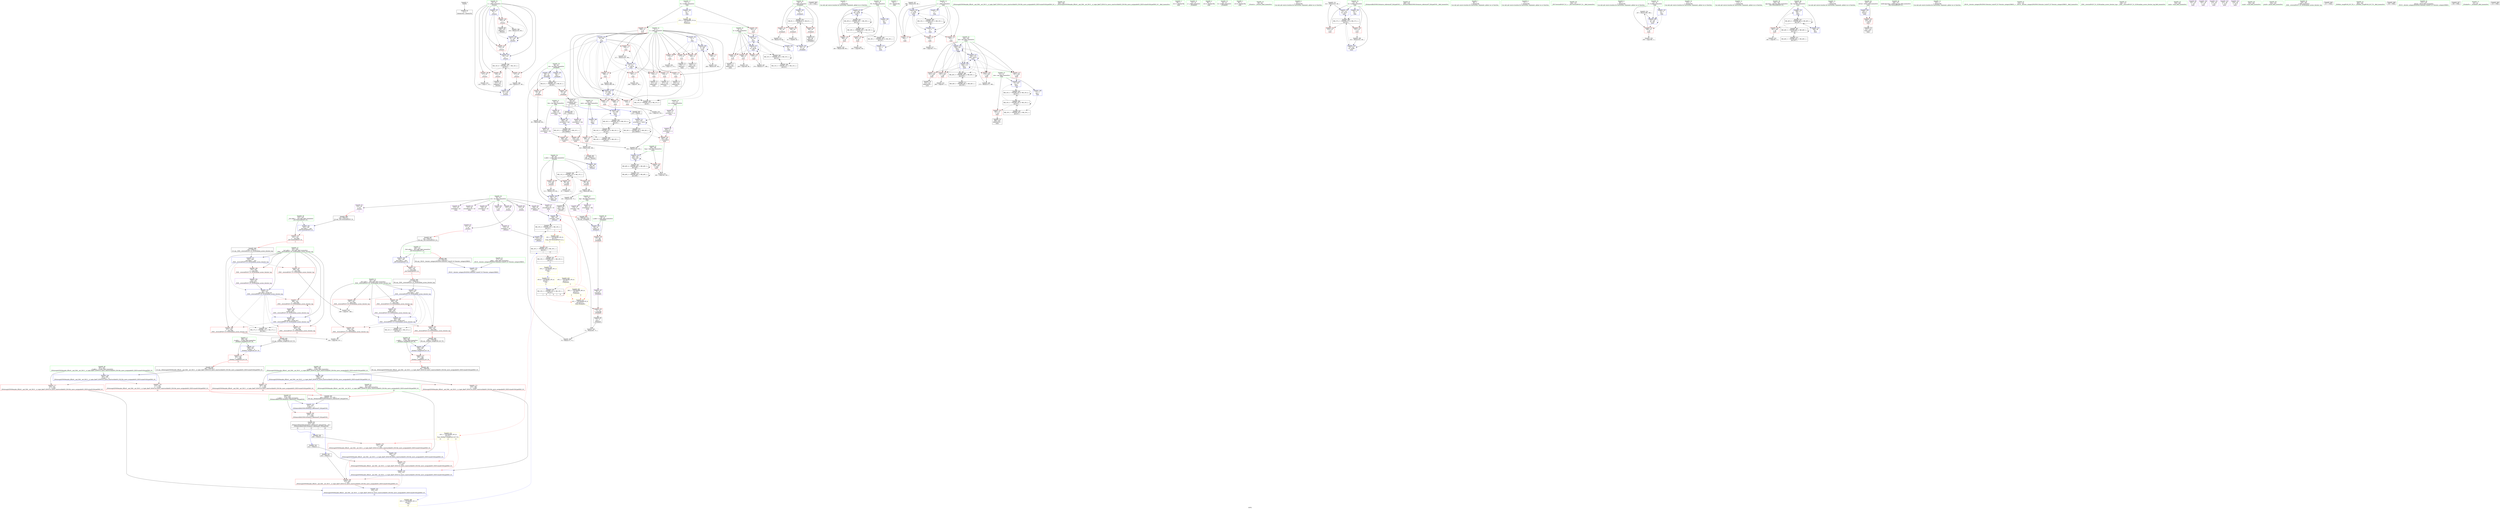 digraph "SVFG" {
	label="SVFG";

	Node0x556c942a2420 [shape=record,color=grey,label="{NodeID: 0\nNullPtr}"];
	Node0x556c942a2420 -> Node0x556c942d2f00[style=solid];
	Node0x556c942fa0f0 [shape=record,color=black,label="{NodeID: 360\nMR_14V_6 = PHI(MR_14V_7, MR_14V_5, )\npts\{92 \}\n}"];
	Node0x556c942fa0f0 -> Node0x556c942d8390[style=dashed];
	Node0x556c942fa0f0 -> Node0x556c942d8460[style=dashed];
	Node0x556c942fa0f0 -> Node0x556c942d8530[style=dashed];
	Node0x556c942fa0f0 -> Node0x556c942d5220[style=dashed];
	Node0x556c942d4ad0 [shape=record,color=blue,label="{NodeID: 194\n48\<--74\nret\<--sub\n_Z5tobinPc\n}"];
	Node0x556c942d4ad0 -> Node0x556c942f7df0[style=dashed];
	Node0x556c942d1d20 [shape=record,color=red,label="{NodeID: 111\n187\<--4\n\<--i\nmain\n}"];
	Node0x556c942d1d20 -> Node0x556c942e3830[style=solid];
	Node0x556c942cffc0 [shape=record,color=green,label="{NodeID: 28\n46\<--47\na.addr\<--a.addr_field_insensitive\n_Z5tobinPc\n}"];
	Node0x556c942cffc0 -> Node0x556c942d79d0[style=solid];
	Node0x556c942cffc0 -> Node0x556c942da830[style=solid];
	Node0x556c942e30b0 [shape=record,color=grey,label="{NodeID: 305\n73 = Binary(65, 72, )\n}"];
	Node0x556c942e30b0 -> Node0x556c942e3230[style=solid];
	Node0x556c942dd170 [shape=record,color=blue,label="{NodeID: 222\n9\<--278\nk\<--dec40\nmain\n}"];
	Node0x556c942dd170 -> Node0x556c942d7010[style=dashed];
	Node0x556c942dd170 -> Node0x556c942d70e0[style=dashed];
	Node0x556c942dd170 -> Node0x556c942d71b0[style=dashed];
	Node0x556c942dd170 -> Node0x556c942dcd60[style=dashed];
	Node0x556c942dd170 -> Node0x556c942dd170[style=dashed];
	Node0x556c942dd170 -> Node0x556c94301700[style=dashed];
	Node0x556c942d7c40 [shape=record,color=red,label="{NodeID: 139\n60\<--50\n\<--i\n_Z5tobinPc\n}"];
	Node0x556c942d7c40 -> Node0x556c942e4a30[style=solid];
	Node0x556c942d2820 [shape=record,color=green,label="{NodeID: 56\n384\<--385\n__a.addr\<--__a.addr_field_insensitive\n_ZSt9iter_swapIPcS0_EvT_T0_\n}"];
	Node0x556c942d2820 -> Node0x556c942d9710[style=solid];
	Node0x556c942d2820 -> Node0x556c942ddcd0[style=solid];
	Node0x556c94326360 [shape=record,color=black,label="{NodeID: 499\n325 = PHI()\n}"];
	Node0x556c942f19f0 [shape=record,color=black,label="{NodeID: 333\nMR_10V_3 = PHI(MR_10V_4, MR_10V_1, )\npts\{33 \}\n|{|<s1>12}}"];
	Node0x556c942f19f0 -> Node0x556c942f73f0[style=dashed];
	Node0x556c942f19f0:s1 -> Node0x556c94307920[style=dashed,color=red];
	Node0x556c942d9300 [shape=record,color=red,label="{NodeID: 167\n348\<--343\n\<--__last.addr\n_ZSt9__reverseIPcEvT_S1_St26random_access_iterator_tag\n}"];
	Node0x556c942d9300 -> Node0x556c942e54b0[style=solid];
	Node0x556c942d3f70 [shape=record,color=purple,label="{NodeID: 84\n253\<--19\narrayidx31\<--bin\nmain\n}"];
	Node0x556c942d3f70 -> Node0x556c942d8d50[style=solid];
	Node0x556c942c5f90 [shape=record,color=green,label="{NodeID: 1\n5\<--1\n\<--dummyObj\nCan only get source location for instruction, argument, global var or function.}"];
	Node0x556c942d4ba0 [shape=record,color=blue,label="{NodeID: 195\n50\<--79\ni\<--inc\n_Z5tobinPc\n}"];
	Node0x556c942d4ba0 -> Node0x556c942f82f0[style=dashed];
	Node0x556c942d1df0 [shape=record,color=red,label="{NodeID: 112\n207\<--4\n\<--i\nmain\n}"];
	Node0x556c942d1df0 -> Node0x556c942e4d30[style=solid];
	Node0x556c942d0090 [shape=record,color=green,label="{NodeID: 29\n48\<--49\nret\<--ret_field_insensitive\n_Z5tobinPc\n}"];
	Node0x556c942d0090 -> Node0x556c942d7aa0[style=solid];
	Node0x556c942d0090 -> Node0x556c942d7b70[style=solid];
	Node0x556c942d0090 -> Node0x556c942d4930[style=solid];
	Node0x556c942d0090 -> Node0x556c942d4ad0[style=solid];
	Node0x556c942e3230 [shape=record,color=grey,label="{NodeID: 306\n74 = Binary(73, 75, )\n}"];
	Node0x556c942e3230 -> Node0x556c942d4ad0[style=solid];
	Node0x556c942dd240 [shape=record,color=blue,label="{NodeID: 223\n13\<--285\nM\<--inc44\nmain\n}"];
	Node0x556c942dd240 -> Node0x556c942f46f0[style=dashed];
	Node0x556c942d7d10 [shape=record,color=red,label="{NodeID: 140\n68\<--50\n\<--i\n_Z5tobinPc\n}"];
	Node0x556c942d7d10 -> Node0x556c942d3000[style=solid];
	Node0x556c942d28f0 [shape=record,color=green,label="{NodeID: 57\n386\<--387\n__b.addr\<--__b.addr_field_insensitive\n_ZSt9iter_swapIPcS0_EvT_T0_\n}"];
	Node0x556c942d28f0 -> Node0x556c942d97e0[style=solid];
	Node0x556c942d28f0 -> Node0x556c942ddda0[style=solid];
	Node0x556c94326430 [shape=record,color=black,label="{NodeID: 500\n408 = PHI(423, )\n}"];
	Node0x556c94326430 -> Node0x556c942d9bf0[style=solid];
	Node0x556c942d93d0 [shape=record,color=red,label="{NodeID: 168\n352\<--343\n\<--__last.addr\n_ZSt9__reverseIPcEvT_S1_St26random_access_iterator_tag\n}"];
	Node0x556c942d93d0 -> Node0x556c942d1770[style=solid];
	Node0x556c942d4040 [shape=record,color=purple,label="{NodeID: 85\n307\<--19\narrayidx55\<--bin\nmain\n}"];
	Node0x556c942d4040 -> Node0x556c942d8ef0[style=solid];
	Node0x556c942ae170 [shape=record,color=green,label="{NodeID: 2\n34\<--1\n.str\<--dummyObj\nGlob }"];
	Node0x556c942faaf0 [shape=record,color=black,label="{NodeID: 362\nMR_21V_4 = PHI(MR_21V_8, MR_21V_2, )\npts\{6 \}\n}"];
	Node0x556c942faaf0 -> Node0x556c942d57d0[style=dashed];
	Node0x556c942d4c70 [shape=record,color=blue,label="{NodeID: 196\n89\<--88\nx.addr\<--x\n_Z5tostri\n}"];
	Node0x556c942d4c70 -> Node0x556c942f5af0[style=dashed];
	Node0x556c942d1ec0 [shape=record,color=red,label="{NodeID: 113\n210\<--4\n\<--i\nmain\n}"];
	Node0x556c942d1ec0 -> Node0x556c942d3680[style=solid];
	Node0x556c942d0160 [shape=record,color=green,label="{NodeID: 30\n50\<--51\ni\<--i_field_insensitive\n_Z5tobinPc\n}"];
	Node0x556c942d0160 -> Node0x556c942d7c40[style=solid];
	Node0x556c942d0160 -> Node0x556c942d7d10[style=solid];
	Node0x556c942d0160 -> Node0x556c942d7de0[style=solid];
	Node0x556c942d0160 -> Node0x556c942d4a00[style=solid];
	Node0x556c942d0160 -> Node0x556c942d4ba0[style=solid];
	Node0x556c942e33b0 [shape=record,color=grey,label="{NodeID: 307\n294 = Binary(293, 80, )\n}"];
	Node0x556c942e33b0 -> Node0x556c942dd4b0[style=solid];
	Node0x556c942dd310 [shape=record,color=blue,label="{NodeID: 224\n21\<--287\nans\<--\nmain\n}"];
	Node0x556c942dd310 -> Node0x556c942f4bf0[style=dashed];
	Node0x556c942d7de0 [shape=record,color=red,label="{NodeID: 141\n78\<--50\n\<--i\n_Z5tobinPc\n}"];
	Node0x556c942d7de0 -> Node0x556c942e3b30[style=solid];
	Node0x556c942d29c0 [shape=record,color=green,label="{NodeID: 58\n393\<--394\n_ZSt4swapIcENSt9enable_ifIXsr6__and_ISt6__not_ISt15__is_tuple_likeIT_EESt21is_move_constructibleIS3_ESt18is_move_assignableIS3_EEE5valueEvE4typeERS3_SC_\<--_ZSt4swapIcENSt9enable_ifIXsr6__and_ISt6__not_ISt15__is_tuple_likeIT_EESt21is_move_constructibleIS3_ESt18is_move_assignableIS3_EEE5valueEvE4typeERS3_SC__field_insensitive\n}"];
	Node0x556c94326630 [shape=record,color=black,label="{NodeID: 501\n414 = PHI(423, )\n}"];
	Node0x556c94326630 -> Node0x556c942d9cc0[style=solid];
	Node0x556c94307d00 [shape=record,color=yellow,style=double,label="{NodeID: 418\n10V_1 = ENCHI(MR_10V_0)\npts\{33 \}\nFun[_ZSt7reverseIPcEvT_S1_]|{<s0>3|<s1>3}}"];
	Node0x556c94307d00:s0 -> Node0x556c942f19f0[style=dashed,color=red];
	Node0x556c94307d00:s1 -> Node0x556c942f73f0[style=dashed,color=red];
	Node0x556c942d94a0 [shape=record,color=red,label="{NodeID: 169\n357\<--343\n\<--__last.addr\n_ZSt9__reverseIPcEvT_S1_St26random_access_iterator_tag\n}"];
	Node0x556c942d94a0 -> Node0x556c942e51b0[style=solid];
	Node0x556c942d4110 [shape=record,color=purple,label="{NodeID: 86\n179\<--27\narrayidx\<--dig\nmain\n}"];
	Node0x556c942ade30 [shape=record,color=green,label="{NodeID: 3\n36\<--1\n.str.1\<--dummyObj\nGlob }"];
	Node0x556c942faff0 [shape=record,color=black,label="{NodeID: 363\nMR_23V_2 = PHI(MR_23V_3, MR_23V_1, )\npts\{8 \}\n}"];
	Node0x556c942faff0 -> Node0x556c942dcaf0[style=dashed];
	Node0x556c942faff0 -> Node0x556c942faff0[style=dashed];
	Node0x556c942d4d40 [shape=record,color=blue,label="{NodeID: 197\n91\<--5\ni\<--\n_Z5tostri\n}"];
	Node0x556c942d4d40 -> Node0x556c942d81f0[style=dashed];
	Node0x556c942d4d40 -> Node0x556c942d82c0[style=dashed];
	Node0x556c942d4d40 -> Node0x556c942d4e10[style=dashed];
	Node0x556c942d4d40 -> Node0x556c942d5080[style=dashed];
	Node0x556c942d1f90 [shape=record,color=red,label="{NodeID: 114\n216\<--4\n\<--i\nmain\n}"];
	Node0x556c942d1f90 -> Node0x556c942d3750[style=solid];
	Node0x556c942d0230 [shape=record,color=green,label="{NodeID: 31\n52\<--53\nj\<--j_field_insensitive\n_Z5tobinPc\n}"];
	Node0x556c942e3530 [shape=record,color=grey,label="{NodeID: 308\n128 = Binary(127, 80, )\n}"];
	Node0x556c942e3530 -> Node0x556c942d5220[style=solid];
	Node0x556c942dd3e0 [shape=record,color=blue,label="{NodeID: 225\n23\<--289\nansi\<--\nmain\n}"];
	Node0x556c942dd3e0 -> Node0x556c942f50f0[style=dashed];
	Node0x556c942d7eb0 [shape=record,color=red,label="{NodeID: 142\n71\<--70\n\<--arrayidx\n_Z5tobinPc\n}"];
	Node0x556c942d7eb0 -> Node0x556c942d30d0[style=solid];
	Node0x556c942d2ac0 [shape=record,color=green,label="{NodeID: 59\n399\<--400\n__a.addr\<--__a.addr_field_insensitive\n_ZSt4swapIcENSt9enable_ifIXsr6__and_ISt6__not_ISt15__is_tuple_likeIT_EESt21is_move_constructibleIS3_ESt18is_move_assignableIS3_EEE5valueEvE4typeERS3_SC_\n}"];
	Node0x556c942d2ac0 -> Node0x556c942d98b0[style=solid];
	Node0x556c942d2ac0 -> Node0x556c942d9980[style=solid];
	Node0x556c942d2ac0 -> Node0x556c942dde70[style=solid];
	Node0x556c94326770 [shape=record,color=black,label="{NodeID: 502\n418 = PHI(423, )\n}"];
	Node0x556c94326770 -> Node0x556c942d9d90[style=solid];
	Node0x556c942d9570 [shape=record,color=red,label="{NodeID: 170\n361\<--343\n\<--__last.addr\n_ZSt9__reverseIPcEvT_S1_St26random_access_iterator_tag\n|{<s0>12}}"];
	Node0x556c942d9570:s0 -> Node0x556c94324d50[style=solid,color=red];
	Node0x556c942d41e0 [shape=record,color=purple,label="{NodeID: 87\n180\<--27\narraydecay\<--dig\nmain\n|{<s0>4}}"];
	Node0x556c942d41e0:s0 -> Node0x556c94324a30[style=solid,color=red];
	Node0x556c942adec0 [shape=record,color=green,label="{NodeID: 4\n38\<--1\n.str.2\<--dummyObj\nGlob }"];
	Node0x556c942fb4f0 [shape=record,color=black,label="{NodeID: 364\nMR_25V_2 = PHI(MR_25V_3, MR_25V_1, )\npts\{10 \}\n}"];
	Node0x556c942fb4f0 -> Node0x556c94301700[style=dashed];
	Node0x556c942d4e10 [shape=record,color=blue,label="{NodeID: 198\n91\<--104\ni\<--inc\n_Z5tostri\n}"];
	Node0x556c942d4e10 -> Node0x556c942d81f0[style=dashed];
	Node0x556c942d4e10 -> Node0x556c942d82c0[style=dashed];
	Node0x556c942d4e10 -> Node0x556c942d4e10[style=dashed];
	Node0x556c942d4e10 -> Node0x556c942d5080[style=dashed];
	Node0x556c942d2060 [shape=record,color=red,label="{NodeID: 115\n221\<--4\n\<--i\nmain\n}"];
	Node0x556c942d2060 -> Node0x556c942d3820[style=solid];
	Node0x556c942d0300 [shape=record,color=green,label="{NodeID: 32\n54\<--55\nk\<--k_field_insensitive\n_Z5tobinPc\n}"];
	Node0x556c942e36b0 [shape=record,color=grey,label="{NodeID: 309\n273 = Binary(272, 198, )\n}"];
	Node0x556c942e36b0 -> Node0x556c942dd0a0[style=solid];
	Node0x556c942dd4b0 [shape=record,color=blue,label="{NodeID: 226\n7\<--294\nj\<--inc47\nmain\n}"];
	Node0x556c942dd4b0 -> Node0x556c942d6da0[style=dashed];
	Node0x556c942dd4b0 -> Node0x556c942d6e70[style=dashed];
	Node0x556c942dd4b0 -> Node0x556c942d6f40[style=dashed];
	Node0x556c942dd4b0 -> Node0x556c942dcaf0[style=dashed];
	Node0x556c942dd4b0 -> Node0x556c942dd4b0[style=dashed];
	Node0x556c942dd4b0 -> Node0x556c942faff0[style=dashed];
	Node0x556c942d7f80 [shape=record,color=red,label="{NodeID: 143\n96\<--89\n\<--x.addr\n_Z5tostri\n}"];
	Node0x556c942d7f80 -> Node0x556c942e45b0[style=solid];
	Node0x556c942d2b90 [shape=record,color=green,label="{NodeID: 60\n401\<--402\n__b.addr\<--__b.addr_field_insensitive\n_ZSt4swapIcENSt9enable_ifIXsr6__and_ISt6__not_ISt15__is_tuple_likeIT_EESt21is_move_constructibleIS3_ESt18is_move_assignableIS3_EEE5valueEvE4typeERS3_SC_\n}"];
	Node0x556c942d2b90 -> Node0x556c942d9a50[style=solid];
	Node0x556c942d2b90 -> Node0x556c942d9b20[style=solid];
	Node0x556c942d2b90 -> Node0x556c942ddf40[style=solid];
	Node0x556c942d9640 [shape=record,color=red,label="{NodeID: 171\n368\<--343\n\<--__last.addr\n_ZSt9__reverseIPcEvT_S1_St26random_access_iterator_tag\n}"];
	Node0x556c942d9640 -> Node0x556c942d1910[style=solid];
	Node0x556c942d42b0 [shape=record,color=purple,label="{NodeID: 88\n107\<--29\n\<--str\n_Z5tostri\n}"];
	Node0x556c942ce200 [shape=record,color=green,label="{NodeID: 5\n40\<--1\n.str.3\<--dummyObj\nGlob }"];
	Node0x556c942fb9f0 [shape=record,color=black,label="{NodeID: 365\nMR_29V_2 = PHI(MR_29V_4, MR_29V_1, )\npts\{14 \}\n}"];
	Node0x556c942fb9f0 -> Node0x556c942dca20[style=dashed];
	Node0x556c942d4ee0 [shape=record,color=blue,label="{NodeID: 199\n108\<--102\narrayidx\<--conv\n_Z5tostri\n}"];
	Node0x556c942d4ee0 -> Node0x556c942d4ee0[style=dashed];
	Node0x556c942d4ee0 -> Node0x556c942f9bf0[style=dashed];
	Node0x556c942d6990 [shape=record,color=red,label="{NodeID: 116\n226\<--4\n\<--i\nmain\n}"];
	Node0x556c942d6990 -> Node0x556c942e3fb0[style=solid];
	Node0x556c942d03d0 [shape=record,color=green,label="{NodeID: 33\n85\<--86\n_Z5tostri\<--_Z5tostri_field_insensitive\n}"];
	Node0x556c942e3830 [shape=record,color=grey,label="{NodeID: 310\n188 = Binary(187, 80, )\n}"];
	Node0x556c942e3830 -> Node0x556c942d5630[style=solid];
	Node0x556c942dd580 [shape=record,color=blue,label="{NodeID: 227\n4\<--299\ni\<--inc50\nmain\n}"];
	Node0x556c942dd580 -> Node0x556c942d6a60[style=dashed];
	Node0x556c942dd580 -> Node0x556c942d6b30[style=dashed];
	Node0x556c942dd580 -> Node0x556c942d6c00[style=dashed];
	Node0x556c942dd580 -> Node0x556c942d6cd0[style=dashed];
	Node0x556c942dd580 -> Node0x556c942dd580[style=dashed];
	Node0x556c942dd580 -> Node0x556c942faaf0[style=dashed];
	Node0x556c942d8050 [shape=record,color=red,label="{NodeID: 144\n99\<--89\n\<--x.addr\n_Z5tostri\n}"];
	Node0x556c942d8050 -> Node0x556c942e2630[style=solid];
	Node0x556c942d2c60 [shape=record,color=green,label="{NodeID: 61\n403\<--404\n__tmp\<--__tmp_field_insensitive\n_ZSt4swapIcENSt9enable_ifIXsr6__and_ISt6__not_ISt15__is_tuple_likeIT_EESt21is_move_constructibleIS3_ESt18is_move_assignableIS3_EEE5valueEvE4typeERS3_SC_\n|{|<s1>16}}"];
	Node0x556c942d2c60 -> Node0x556c942de010[style=solid];
	Node0x556c942d2c60:s1 -> Node0x556c943255b0[style=solid,color=red];
	Node0x556c942d9710 [shape=record,color=red,label="{NodeID: 172\n390\<--384\n\<--__a.addr\n_ZSt9iter_swapIPcS0_EvT_T0_\n|{<s0>13}}"];
	Node0x556c942d9710:s0 -> Node0x556c93f40610[style=solid,color=red];
	Node0x556c942d4380 [shape=record,color=purple,label="{NodeID: 89\n108\<--29\narrayidx\<--str\n_Z5tostri\n}"];
	Node0x556c942d4380 -> Node0x556c942d4ee0[style=solid];
	Node0x556c942ce2c0 [shape=record,color=green,label="{NodeID: 6\n62\<--1\n\<--dummyObj\nCan only get source location for instruction, argument, global var or function.}"];
	Node0x556c942d4fb0 [shape=record,color=blue,label="{NodeID: 200\n89\<--111\nx.addr\<--div\n_Z5tostri\n}"];
	Node0x556c942d4fb0 -> Node0x556c942f5af0[style=dashed];
	Node0x556c942d6a60 [shape=record,color=red,label="{NodeID: 117\n233\<--4\n\<--i\nmain\n}"];
	Node0x556c942d6a60 -> Node0x556c942e4430[style=solid];
	Node0x556c942d04d0 [shape=record,color=green,label="{NodeID: 34\n89\<--90\nx.addr\<--x.addr_field_insensitive\n_Z5tostri\n}"];
	Node0x556c942d04d0 -> Node0x556c942d7f80[style=solid];
	Node0x556c942d04d0 -> Node0x556c942d8050[style=solid];
	Node0x556c942d04d0 -> Node0x556c942d8120[style=solid];
	Node0x556c942d04d0 -> Node0x556c942d4c70[style=solid];
	Node0x556c942d04d0 -> Node0x556c942d4fb0[style=solid];
	Node0x556c9430c120 [shape=record,color=yellow,style=double,label="{NodeID: 477\n10V_6 = CSCHI(MR_10V_4)\npts\{33 \}\nCS[]|{<s0>9}}"];
	Node0x556c9430c120:s0 -> Node0x556c942fd2f0[style=dashed,color=blue];
	Node0x556c942e39b0 [shape=record,color=grey,label="{NodeID: 311\n313 = Binary(312, 80, )\n}"];
	Node0x556c942e39b0 -> Node0x556c942dd650[style=solid];
	Node0x556c942dd650 [shape=record,color=blue,label="{NodeID: 228\n25\<--313\nQ\<--inc57\nmain\n}"];
	Node0x556c942dd650 -> Node0x556c942fcdf0[style=dashed];
	Node0x556c942d8120 [shape=record,color=red,label="{NodeID: 145\n110\<--89\n\<--x.addr\n_Z5tostri\n}"];
	Node0x556c942d8120 -> Node0x556c942e2230[style=solid];
	Node0x556c942d2d30 [shape=record,color=green,label="{NodeID: 62\n409\<--410\n_ZSt4moveIRcEONSt16remove_referenceIT_E4typeEOS2_\<--_ZSt4moveIRcEONSt16remove_referenceIT_E4typeEOS2__field_insensitive\n}"];
	Node0x556c942d97e0 [shape=record,color=red,label="{NodeID: 173\n391\<--386\n\<--__b.addr\n_ZSt9iter_swapIPcS0_EvT_T0_\n|{<s0>13}}"];
	Node0x556c942d97e0:s0 -> Node0x556c94323c40[style=solid,color=red];
	Node0x556c942d4450 [shape=record,color=purple,label="{NodeID: 90\n122\<--29\n\<--str\n_Z5tostri\n}"];
	Node0x556c942ceb30 [shape=record,color=green,label="{NodeID: 7\n66\<--1\n\<--dummyObj\nCan only get source location for instruction, argument, global var or function.}"];
	Node0x556c942fc3f0 [shape=record,color=black,label="{NodeID: 367\nMR_33V_2 = PHI(MR_33V_3, MR_33V_1, )\npts\{22 \}\n}"];
	Node0x556c942fc3f0 -> Node0x556c942dad10[style=dashed];
	Node0x556c942d5080 [shape=record,color=blue,label="{NodeID: 201\n91\<--114\ni\<--\n_Z5tostri\n}"];
	Node0x556c942d5080 -> Node0x556c942fa0f0[style=dashed];
	Node0x556c942d6b30 [shape=record,color=red,label="{NodeID: 118\n255\<--4\n\<--i\nmain\n}"];
	Node0x556c942d6b30 -> Node0x556c942e2ab0[style=solid];
	Node0x556c942d05a0 [shape=record,color=green,label="{NodeID: 35\n91\<--92\ni\<--i_field_insensitive\n_Z5tostri\n}"];
	Node0x556c942d05a0 -> Node0x556c942d81f0[style=solid];
	Node0x556c942d05a0 -> Node0x556c942d82c0[style=solid];
	Node0x556c942d05a0 -> Node0x556c942d8390[style=solid];
	Node0x556c942d05a0 -> Node0x556c942d8460[style=solid];
	Node0x556c942d05a0 -> Node0x556c942d8530[style=solid];
	Node0x556c942d05a0 -> Node0x556c942d4d40[style=solid];
	Node0x556c942d05a0 -> Node0x556c942d4e10[style=solid];
	Node0x556c942d05a0 -> Node0x556c942d5080[style=solid];
	Node0x556c942d05a0 -> Node0x556c942d5220[style=solid];
	Node0x556c9430c280 [shape=record,color=yellow,style=double,label="{NodeID: 478\n10V_2 = CSCHI(MR_10V_1)\npts\{33 \}\nCS[]|{<s0>1}}"];
	Node0x556c9430c280:s0 -> Node0x556c9430c120[style=dashed,color=blue];
	Node0x556c942e3b30 [shape=record,color=grey,label="{NodeID: 312\n79 = Binary(78, 80, )\n}"];
	Node0x556c942e3b30 -> Node0x556c942d4ba0[style=solid];
	Node0x556c942dd720 [shape=record,color=blue,label="{NodeID: 229\n25\<--322\nQ\<--inc60\nmain\n}"];
	Node0x556c942dd720 -> Node0x556c942fcdf0[style=dashed];
	Node0x556c942d81f0 [shape=record,color=red,label="{NodeID: 146\n103\<--91\n\<--i\n_Z5tostri\n}"];
	Node0x556c942d81f0 -> Node0x556c942d3340[style=solid];
	Node0x556c942d81f0 -> Node0x556c942e2330[style=solid];
	Node0x556c942d2e30 [shape=record,color=green,label="{NodeID: 63\n425\<--426\n__t.addr\<--__t.addr_field_insensitive\n_ZSt4moveIRcEONSt16remove_referenceIT_E4typeEOS2_\n}"];
	Node0x556c942d2e30 -> Node0x556c942d9e60[style=solid];
	Node0x556c942d2e30 -> Node0x556c942de280[style=solid];
	Node0x556c942d98b0 [shape=record,color=red,label="{NodeID: 174\n407\<--399\n\<--__a.addr\n_ZSt4swapIcENSt9enable_ifIXsr6__and_ISt6__not_ISt15__is_tuple_likeIT_EESt21is_move_constructibleIS3_ESt18is_move_assignableIS3_EEE5valueEvE4typeERS3_SC_\n|{<s0>14}}"];
	Node0x556c942d98b0:s0 -> Node0x556c943255b0[style=solid,color=red];
	Node0x556c942d4520 [shape=record,color=purple,label="{NodeID: 91\n123\<--29\narrayidx2\<--str\n_Z5tostri\n}"];
	Node0x556c942d4520 -> Node0x556c942d5150[style=solid];
	Node0x556c942cebc0 [shape=record,color=green,label="{NodeID: 8\n75\<--1\n\<--dummyObj\nCan only get source location for instruction, argument, global var or function.}"];
	Node0x556c942fc8f0 [shape=record,color=black,label="{NodeID: 368\nMR_35V_2 = PHI(MR_35V_3, MR_35V_1, )\npts\{24 \}\n}"];
	Node0x556c942fc8f0 -> Node0x556c942db210[style=dashed];
	Node0x556c942d5150 [shape=record,color=blue,label="{NodeID: 202\n123\<--125\narrayidx2\<--\n_Z5tostri\n}"];
	Node0x556c942d5150 -> Node0x556c942f9bf0[style=dashed];
	Node0x556c942d6c00 [shape=record,color=red,label="{NodeID: 119\n289\<--4\n\<--i\nmain\n}"];
	Node0x556c942d6c00 -> Node0x556c942dd3e0[style=solid];
	Node0x556c942d0670 [shape=record,color=green,label="{NodeID: 36\n134\<--135\n_ZSt7reverseIPcEvT_S1_\<--_ZSt7reverseIPcEvT_S1__field_insensitive\n}"];
	Node0x556c94306930 [shape=record,color=yellow,style=double,label="{NodeID: 396\n27V_1 = ENCHI(MR_27V_0)\npts\{12 \}\nFun[main]}"];
	Node0x556c94306930 -> Node0x556c942d7280[style=dashed];
	Node0x556c94306930 -> Node0x556c942d7350[style=dashed];
	Node0x556c942e3cb0 [shape=record,color=grey,label="{NodeID: 313\n310 = Binary(308, 309, )\n|{<s0>9}}"];
	Node0x556c942e3cb0:s0 -> Node0x556c94325470[style=solid,color=red];
	Node0x556c942dd7f0 [shape=record,color=blue,label="{NodeID: 230\n341\<--337\n__first.addr\<--__first\n_ZSt9__reverseIPcEvT_S1_St26random_access_iterator_tag\n}"];
	Node0x556c942dd7f0 -> Node0x556c942d8fc0[style=dashed];
	Node0x556c942dd7f0 -> Node0x556c942d9090[style=dashed];
	Node0x556c942dd7f0 -> Node0x556c942d9160[style=dashed];
	Node0x556c942dd7f0 -> Node0x556c942d9230[style=dashed];
	Node0x556c942dd7f0 -> Node0x556c942dda60[style=dashed];
	Node0x556c942dd7f0 -> Node0x556c942f78f0[style=dashed];
	Node0x556c942d82c0 [shape=record,color=red,label="{NodeID: 147\n114\<--91\n\<--i\n_Z5tostri\n}"];
	Node0x556c942d82c0 -> Node0x556c942d5080[style=solid];
	Node0x556c942d2f00 [shape=record,color=black,label="{NodeID: 64\n2\<--3\ndummyVal\<--dummyVal\n}"];
	Node0x556c942f41f0 [shape=record,color=black,label="{NodeID: 341\nMR_48V_4 = PHI(MR_48V_5, MR_48V_3, )\npts\{169 \}\n}"];
	Node0x556c942f41f0 -> Node0x556c942dce30[style=dashed];
	Node0x556c942f41f0 -> Node0x556c942f41f0[style=dashed];
	Node0x556c942f41f0 -> Node0x556c942fe1f0[style=dashed];
	Node0x556c942d9980 [shape=record,color=red,label="{NodeID: 175\n416\<--399\n\<--__a.addr\n_ZSt4swapIcENSt9enable_ifIXsr6__and_ISt6__not_ISt15__is_tuple_likeIT_EESt21is_move_constructibleIS3_ESt18is_move_assignableIS3_EEE5valueEvE4typeERS3_SC_\n}"];
	Node0x556c942d9980 -> Node0x556c942de0e0[style=solid];
	Node0x556c942d45f0 [shape=record,color=purple,label="{NodeID: 92\n131\<--29\n\<--str\n_Z5tostri\n|{<s0>1}}"];
	Node0x556c942d45f0:s0 -> Node0x556c94324f70[style=solid,color=red];
	Node0x556c942cecc0 [shape=record,color=green,label="{NodeID: 9\n80\<--1\n\<--dummyObj\nCan only get source location for instruction, argument, global var or function.}"];
	Node0x556c942fcdf0 [shape=record,color=black,label="{NodeID: 369\nMR_37V_2 = PHI(MR_37V_4, MR_37V_1, )\npts\{26 \}\n}"];
	Node0x556c942fcdf0 -> Node0x556c942d7830[style=dashed];
	Node0x556c942fcdf0 -> Node0x556c942d7900[style=dashed];
	Node0x556c942fcdf0 -> Node0x556c942dd650[style=dashed];
	Node0x556c942fcdf0 -> Node0x556c942dd720[style=dashed];
	Node0x556c942d5220 [shape=record,color=blue,label="{NodeID: 203\n91\<--128\ni\<--inc3\n_Z5tostri\n}"];
	Node0x556c942d5220 -> Node0x556c942fa0f0[style=dashed];
	Node0x556c942d6cd0 [shape=record,color=red,label="{NodeID: 120\n298\<--4\n\<--i\nmain\n}"];
	Node0x556c942d6cd0 -> Node0x556c942e2f30[style=solid];
	Node0x556c942d0770 [shape=record,color=green,label="{NodeID: 37\n140\<--141\n__first.addr\<--__first.addr_field_insensitive\n_ZSt7reverseIPcEvT_S1_\n|{|<s2>2}}"];
	Node0x556c942d0770 -> Node0x556c942d8600[style=solid];
	Node0x556c942d0770 -> Node0x556c942d52f0[style=solid];
	Node0x556c942d0770:s2 -> Node0x556c94324e60[style=solid,color=red];
	Node0x556c9430c540 [shape=record,color=yellow,style=double,label="{NodeID: 480\n10V_2 = CSCHI(MR_10V_1)\npts\{33 \}\nCS[]|{<s0>12}}"];
	Node0x556c9430c540:s0 -> Node0x556c942f19f0[style=dashed,color=blue];
	Node0x556c942e3e30 [shape=record,color=grey,label="{NodeID: 314\n197 = Binary(196, 198, )\n}"];
	Node0x556c942e3e30 -> Node0x556c942d5700[style=solid];
	Node0x556c942dd8c0 [shape=record,color=blue,label="{NodeID: 231\n343\<--338\n__last.addr\<--__last\n_ZSt9__reverseIPcEvT_S1_St26random_access_iterator_tag\n}"];
	Node0x556c942dd8c0 -> Node0x556c942d9300[style=dashed];
	Node0x556c942dd8c0 -> Node0x556c942d93d0[style=dashed];
	Node0x556c942dd8c0 -> Node0x556c942dd990[style=dashed];
	Node0x556c942dd8c0 -> Node0x556c942f6ef0[style=dashed];
	Node0x556c942d8390 [shape=record,color=red,label="{NodeID: 148\n117\<--91\n\<--i\n_Z5tostri\n}"];
	Node0x556c942d8390 -> Node0x556c942e4eb0[style=solid];
	Node0x556c942d3000 [shape=record,color=black,label="{NodeID: 65\n69\<--68\nidxprom\<--\n_Z5tobinPc\n}"];
	Node0x556c942f46f0 [shape=record,color=black,label="{NodeID: 342\nMR_29V_6 = PHI(MR_29V_7, MR_29V_5, )\npts\{14 \}\n}"];
	Node0x556c942f46f0 -> Node0x556c942d7420[style=dashed];
	Node0x556c942f46f0 -> Node0x556c942dd240[style=dashed];
	Node0x556c942f46f0 -> Node0x556c942f46f0[style=dashed];
	Node0x556c942f46f0 -> Node0x556c94301c00[style=dashed];
	Node0x556c942d9a50 [shape=record,color=red,label="{NodeID: 176\n413\<--401\n\<--__b.addr\n_ZSt4swapIcENSt9enable_ifIXsr6__and_ISt6__not_ISt15__is_tuple_likeIT_EESt21is_move_constructibleIS3_ESt18is_move_assignableIS3_EEE5valueEvE4typeERS3_SC_\n|{<s0>15}}"];
	Node0x556c942d9a50:s0 -> Node0x556c943255b0[style=solid,color=red];
	Node0x556c942d46c0 [shape=record,color=purple,label="{NodeID: 93\n132\<--29\n\<--str\n_Z5tostri\n|{<s0>1}}"];
	Node0x556c942d46c0:s0 -> Node0x556c943250b0[style=solid,color=red];
	Node0x556c942cedc0 [shape=record,color=green,label="{NodeID: 10\n125\<--1\n\<--dummyObj\nCan only get source location for instruction, argument, global var or function.}"];
	Node0x556c942fd2f0 [shape=record,color=black,label="{NodeID: 370\nMR_10V_2 = PHI(MR_10V_4, MR_10V_1, )\npts\{33 \}\n|{|<s1>8|<s2>9|<s3>9}}"];
	Node0x556c942fd2f0 -> Node0x556c942fd2f0[style=dashed];
	Node0x556c942fd2f0:s1 -> Node0x556c94307840[style=dashed,color=red];
	Node0x556c942fd2f0:s2 -> Node0x556c942d4ee0[style=dashed,color=red];
	Node0x556c942fd2f0:s3 -> Node0x556c942f9bf0[style=dashed,color=red];
	Node0x556c942d52f0 [shape=record,color=blue,label="{NodeID: 204\n140\<--138\n__first.addr\<--__first\n_ZSt7reverseIPcEvT_S1_\n}"];
	Node0x556c942d52f0 -> Node0x556c942d8600[style=dashed];
	Node0x556c942d6da0 [shape=record,color=red,label="{NodeID: 121\n239\<--7\n\<--j\nmain\n}"];
	Node0x556c942d6da0 -> Node0x556c942e42b0[style=solid];
	Node0x556c942d0840 [shape=record,color=green,label="{NodeID: 38\n142\<--143\n__last.addr\<--__last.addr_field_insensitive\n_ZSt7reverseIPcEvT_S1_\n}"];
	Node0x556c942d0840 -> Node0x556c942d86d0[style=solid];
	Node0x556c942d0840 -> Node0x556c942d53c0[style=solid];
	Node0x556c93f40610 [shape=record,color=black,label="{NodeID: 481\n397 = PHI(390, )\n0th arg _ZSt4swapIcENSt9enable_ifIXsr6__and_ISt6__not_ISt15__is_tuple_likeIT_EESt21is_move_constructibleIS3_ESt18is_move_assignableIS3_EEE5valueEvE4typeERS3_SC_ }"];
	Node0x556c93f40610 -> Node0x556c942dde70[style=solid];
	Node0x556c942e3fb0 [shape=record,color=grey,label="{NodeID: 315\n227 = Binary(226, 198, )\n}"];
	Node0x556c942e3fb0 -> Node0x556c942dc950[style=solid];
	Node0x556c942dd990 [shape=record,color=blue,label="{NodeID: 232\n343\<--353\n__last.addr\<--incdec.ptr\n_ZSt9__reverseIPcEvT_S1_St26random_access_iterator_tag\n}"];
	Node0x556c942dd990 -> Node0x556c942d94a0[style=dashed];
	Node0x556c942dd990 -> Node0x556c942d9570[style=dashed];
	Node0x556c942dd990 -> Node0x556c942d9640[style=dashed];
	Node0x556c942dd990 -> Node0x556c942ddb30[style=dashed];
	Node0x556c942dd990 -> Node0x556c942f6ef0[style=dashed];
	Node0x556c942d8460 [shape=record,color=red,label="{NodeID: 149\n120\<--91\n\<--i\n_Z5tostri\n}"];
	Node0x556c942d8460 -> Node0x556c942d3410[style=solid];
	Node0x556c942d30d0 [shape=record,color=black,label="{NodeID: 66\n72\<--71\nconv\<--\n_Z5tobinPc\n}"];
	Node0x556c942d30d0 -> Node0x556c942e30b0[style=solid];
	Node0x556c942f4bf0 [shape=record,color=black,label="{NodeID: 343\nMR_33V_5 = PHI(MR_33V_6, MR_33V_4, )\npts\{22 \}\n}"];
	Node0x556c942f4bf0 -> Node0x556c942dd310[style=dashed];
	Node0x556c942f4bf0 -> Node0x556c942f4bf0[style=dashed];
	Node0x556c942f4bf0 -> Node0x556c942dad10[style=dashed];
	Node0x556c942d9b20 [shape=record,color=red,label="{NodeID: 177\n420\<--401\n\<--__b.addr\n_ZSt4swapIcENSt9enable_ifIXsr6__and_ISt6__not_ISt15__is_tuple_likeIT_EESt21is_move_constructibleIS3_ESt18is_move_assignableIS3_EEE5valueEvE4typeERS3_SC_\n}"];
	Node0x556c942d9b20 -> Node0x556c942de1b0[style=solid];
	Node0x556c942d4790 [shape=record,color=purple,label="{NodeID: 94\n212\<--29\narrayidx9\<--str\nmain\n}"];
	Node0x556c942ceec0 [shape=record,color=green,label="{NodeID: 11\n175\<--1\n\<--dummyObj\nCan only get source location for instruction, argument, global var or function.}"];
	Node0x556c942fd7f0 [shape=record,color=black,label="{NodeID: 371\nMR_44V_2 = PHI(MR_44V_3, MR_44V_1, )\npts\{165 \}\n}"];
	Node0x556c942fd7f0 -> Node0x556c942db710[style=dashed];
	Node0x556c942d53c0 [shape=record,color=blue,label="{NodeID: 205\n142\<--139\n__last.addr\<--__last\n_ZSt7reverseIPcEvT_S1_\n}"];
	Node0x556c942d53c0 -> Node0x556c942d86d0[style=dashed];
	Node0x556c942d6e70 [shape=record,color=red,label="{NodeID: 122\n242\<--7\n\<--j\nmain\n}"];
	Node0x556c942d6e70 -> Node0x556c942dcbc0[style=solid];
	Node0x556c942d0910 [shape=record,color=green,label="{NodeID: 39\n144\<--145\nagg.tmp\<--agg.tmp_field_insensitive\n_ZSt7reverseIPcEvT_S1_\n}"];
	Node0x556c94323c40 [shape=record,color=black,label="{NodeID: 482\n398 = PHI(391, )\n1st arg _ZSt4swapIcENSt9enable_ifIXsr6__and_ISt6__not_ISt15__is_tuple_likeIT_EESt21is_move_constructibleIS3_ESt18is_move_assignableIS3_EEE5valueEvE4typeERS3_SC_ }"];
	Node0x556c94323c40 -> Node0x556c942ddf40[style=solid];
	Node0x556c942e4130 [shape=record,color=grey,label="{NodeID: 316\n282 = cmp(281, 5, )\n}"];
	Node0x556c942dda60 [shape=record,color=blue,label="{NodeID: 233\n341\<--366\n__first.addr\<--incdec.ptr2\n_ZSt9__reverseIPcEvT_S1_St26random_access_iterator_tag\n}"];
	Node0x556c942dda60 -> Node0x556c942d9090[style=dashed];
	Node0x556c942dda60 -> Node0x556c942d9160[style=dashed];
	Node0x556c942dda60 -> Node0x556c942d9230[style=dashed];
	Node0x556c942dda60 -> Node0x556c942dda60[style=dashed];
	Node0x556c942dda60 -> Node0x556c942f78f0[style=dashed];
	Node0x556c942d8530 [shape=record,color=red,label="{NodeID: 150\n127\<--91\n\<--i\n_Z5tostri\n}"];
	Node0x556c942d8530 -> Node0x556c942e3530[style=solid];
	Node0x556c942d31a0 [shape=record,color=black,label="{NodeID: 67\n44\<--83\n_Z5tobinPc_ret\<--\n_Z5tobinPc\n|{<s0>4|<s1>8}}"];
	Node0x556c942d31a0:s0 -> Node0x556c94325f80[style=solid,color=blue];
	Node0x556c942d31a0:s1 -> Node0x556c94325c80[style=solid,color=blue];
	Node0x556c942f50f0 [shape=record,color=black,label="{NodeID: 344\nMR_35V_5 = PHI(MR_35V_6, MR_35V_4, )\npts\{24 \}\n}"];
	Node0x556c942f50f0 -> Node0x556c942dd3e0[style=dashed];
	Node0x556c942f50f0 -> Node0x556c942f50f0[style=dashed];
	Node0x556c942f50f0 -> Node0x556c942db210[style=dashed];
	Node0x556c942d9bf0 [shape=record,color=red,label="{NodeID: 178\n411\<--408\n\<--call\n_ZSt4swapIcENSt9enable_ifIXsr6__and_ISt6__not_ISt15__is_tuple_likeIT_EESt21is_move_constructibleIS3_ESt18is_move_assignableIS3_EEE5valueEvE4typeERS3_SC_\n}"];
	Node0x556c942d9bf0 -> Node0x556c942de010[style=solid];
	Node0x556c942d4860 [shape=record,color=purple,label="{NodeID: 95\n213\<--29\narraydecay10\<--str\nmain\n}"];
	Node0x556c942cefc0 [shape=record,color=green,label="{NodeID: 12\n198\<--1\n\<--dummyObj\nCan only get source location for instruction, argument, global var or function.}"];
	Node0x556c942fdcf0 [shape=record,color=black,label="{NodeID: 372\nMR_46V_2 = PHI(MR_46V_3, MR_46V_1, )\npts\{167 \}\n}"];
	Node0x556c942fdcf0 -> Node0x556c942dbc10[style=dashed];
	Node0x556c942d5490 [shape=record,color=blue,label="{NodeID: 206\n162\<--5\nretval\<--\nmain\n}"];
	Node0x556c942d5490 -> Node0x556c942d87a0[style=dashed];
	Node0x556c942d6f40 [shape=record,color=red,label="{NodeID: 123\n293\<--7\n\<--j\nmain\n}"];
	Node0x556c942d6f40 -> Node0x556c942e33b0[style=solid];
	Node0x556c942d09e0 [shape=record,color=green,label="{NodeID: 40\n146\<--147\nundef.agg.tmp\<--undef.agg.tmp_field_insensitive\n_ZSt7reverseIPcEvT_S1_\n}"];
	Node0x556c94324a30 [shape=record,color=black,label="{NodeID: 483\n45 = PHI(180, 219, )\n0th arg _Z5tobinPc }"];
	Node0x556c94324a30 -> Node0x556c942da830[style=solid];
	Node0x556c942e42b0 [shape=record,color=grey,label="{NodeID: 317\n240 = cmp(239, 175, )\n}"];
	Node0x556c942ddb30 [shape=record,color=blue,label="{NodeID: 234\n343\<--369\n__last.addr\<--incdec.ptr3\n_ZSt9__reverseIPcEvT_S1_St26random_access_iterator_tag\n}"];
	Node0x556c942ddb30 -> Node0x556c942d94a0[style=dashed];
	Node0x556c942ddb30 -> Node0x556c942d9570[style=dashed];
	Node0x556c942ddb30 -> Node0x556c942d9640[style=dashed];
	Node0x556c942ddb30 -> Node0x556c942ddb30[style=dashed];
	Node0x556c942ddb30 -> Node0x556c942f6ef0[style=dashed];
	Node0x556c942d8600 [shape=record,color=red,label="{NodeID: 151\n150\<--140\n\<--__first.addr\n_ZSt7reverseIPcEvT_S1_\n|{<s0>3}}"];
	Node0x556c942d8600:s0 -> Node0x556c943251f0[style=solid,color=red];
	Node0x556c942d3270 [shape=record,color=black,label="{NodeID: 68\n102\<--101\nconv\<--add\n_Z5tostri\n}"];
	Node0x556c942d3270 -> Node0x556c942d4ee0[style=solid];
	Node0x556c942d9cc0 [shape=record,color=red,label="{NodeID: 179\n415\<--414\n\<--call1\n_ZSt4swapIcENSt9enable_ifIXsr6__and_ISt6__not_ISt15__is_tuple_likeIT_EESt21is_move_constructibleIS3_ESt18is_move_assignableIS3_EEE5valueEvE4typeERS3_SC_\n}"];
	Node0x556c942d9cc0 -> Node0x556c942de0e0[style=solid];
	Node0x556c942d10f0 [shape=record,color=purple,label="{NodeID: 96\n218\<--29\narrayidx13\<--str\nmain\n}"];
	Node0x556c942cf0c0 [shape=record,color=green,label="{NodeID: 13\n235\<--1\n\<--dummyObj\nCan only get source location for instruction, argument, global var or function.}"];
	Node0x556c942fe1f0 [shape=record,color=black,label="{NodeID: 373\nMR_48V_2 = PHI(MR_48V_3, MR_48V_1, )\npts\{169 \}\n}"];
	Node0x556c942fe1f0 -> Node0x556c942f41f0[style=dashed];
	Node0x556c942fe1f0 -> Node0x556c942fe1f0[style=dashed];
	Node0x556c942d5560 [shape=record,color=blue,label="{NodeID: 207\n184\<--181\narrayidx2\<--call\nmain\n}"];
	Node0x556c942d5560 -> Node0x556c942f69f0[style=dashed];
	Node0x556c942d7010 [shape=record,color=red,label="{NodeID: 124\n248\<--9\n\<--k\nmain\n}"];
	Node0x556c942d7010 -> Node0x556c942e4730[style=solid];
	Node0x556c942d0ab0 [shape=record,color=green,label="{NodeID: 41\n153\<--154\n_ZSt19__iterator_categoryIPcENSt15iterator_traitsIT_E17iterator_categoryERKS2_\<--_ZSt19__iterator_categoryIPcENSt15iterator_traitsIT_E17iterator_categoryERKS2__field_insensitive\n}"];
	Node0x556c94324c40 [shape=record,color=black,label="{NodeID: 484\n382 = PHI(360, )\n0th arg _ZSt9iter_swapIPcS0_EvT_T0_ }"];
	Node0x556c94324c40 -> Node0x556c942ddcd0[style=solid];
	Node0x556c942e4430 [shape=record,color=grey,label="{NodeID: 318\n234 = cmp(233, 235, )\n}"];
	Node0x556c942ddc00 [shape=record,color=blue,label="{NodeID: 235\n377\<--374\n.addr\<--\n_ZSt19__iterator_categoryIPcENSt15iterator_traitsIT_E17iterator_categoryERKS2_\n}"];
	Node0x556c942d86d0 [shape=record,color=red,label="{NodeID: 152\n151\<--142\n\<--__last.addr\n_ZSt7reverseIPcEvT_S1_\n|{<s0>3}}"];
	Node0x556c942d86d0:s0 -> Node0x556c94325330[style=solid,color=red];
	Node0x556c942d3340 [shape=record,color=black,label="{NodeID: 69\n106\<--103\nidxprom\<--\n_Z5tostri\n}"];
	Node0x556c942f5af0 [shape=record,color=black,label="{NodeID: 346\nMR_12V_3 = PHI(MR_12V_4, MR_12V_2, )\npts\{90 \}\n}"];
	Node0x556c942f5af0 -> Node0x556c942d7f80[style=dashed];
	Node0x556c942f5af0 -> Node0x556c942d8050[style=dashed];
	Node0x556c942f5af0 -> Node0x556c942d8120[style=dashed];
	Node0x556c942f5af0 -> Node0x556c942d4fb0[style=dashed];
	Node0x556c942d9d90 [shape=record,color=red,label="{NodeID: 180\n419\<--418\n\<--call2\n_ZSt4swapIcENSt9enable_ifIXsr6__and_ISt6__not_ISt15__is_tuple_likeIT_EESt21is_move_constructibleIS3_ESt18is_move_assignableIS3_EEE5valueEvE4typeERS3_SC_\n}"];
	Node0x556c942d9d90 -> Node0x556c942de1b0[style=solid];
	Node0x556c942d11c0 [shape=record,color=purple,label="{NodeID: 97\n219\<--29\narraydecay14\<--str\nmain\n|{<s0>8}}"];
	Node0x556c942d11c0:s0 -> Node0x556c94324a30[style=solid,color=red];
	Node0x556c942cf1c0 [shape=record,color=green,label="{NodeID: 14\n4\<--6\ni\<--i_field_insensitive\nGlob }"];
	Node0x556c942cf1c0 -> Node0x556c942d1ab0[style=solid];
	Node0x556c942cf1c0 -> Node0x556c942d1b80[style=solid];
	Node0x556c942cf1c0 -> Node0x556c942d1c50[style=solid];
	Node0x556c942cf1c0 -> Node0x556c942d1d20[style=solid];
	Node0x556c942cf1c0 -> Node0x556c942d1df0[style=solid];
	Node0x556c942cf1c0 -> Node0x556c942d1ec0[style=solid];
	Node0x556c942cf1c0 -> Node0x556c942d1f90[style=solid];
	Node0x556c942cf1c0 -> Node0x556c942d2060[style=solid];
	Node0x556c942cf1c0 -> Node0x556c942d6990[style=solid];
	Node0x556c942cf1c0 -> Node0x556c942d6a60[style=solid];
	Node0x556c942cf1c0 -> Node0x556c942d6b30[style=solid];
	Node0x556c942cf1c0 -> Node0x556c942d6c00[style=solid];
	Node0x556c942cf1c0 -> Node0x556c942d6cd0[style=solid];
	Node0x556c942cf1c0 -> Node0x556c942d9f30[style=solid];
	Node0x556c942cf1c0 -> Node0x556c942d5630[style=solid];
	Node0x556c942cf1c0 -> Node0x556c942d57d0[style=solid];
	Node0x556c942cf1c0 -> Node0x556c942dc950[style=solid];
	Node0x556c942cf1c0 -> Node0x556c942dd580[style=solid];
	Node0x556c942f0bf0 [shape=record,color=black,label="{NodeID: 374\nMR_50V_2 = PHI(MR_50V_3, MR_50V_1, )\npts\{180000 \}\n}"];
	Node0x556c942f0bf0 -> Node0x556c942d8e20[style=dashed];
	Node0x556c942f0bf0 -> Node0x556c942d58a0[style=dashed];
	Node0x556c942f0bf0 -> Node0x556c942f0bf0[style=dashed];
	Node0x556c942d5630 [shape=record,color=blue,label="{NodeID: 208\n4\<--188\ni\<--inc\nmain\n}"];
	Node0x556c942d5630 -> Node0x556c942d1ab0[style=dashed];
	Node0x556c942d5630 -> Node0x556c942d1b80[style=dashed];
	Node0x556c942d5630 -> Node0x556c942d1c50[style=dashed];
	Node0x556c942d5630 -> Node0x556c942d1d20[style=dashed];
	Node0x556c942d5630 -> Node0x556c942d5630[style=dashed];
	Node0x556c942d5630 -> Node0x556c942faaf0[style=dashed];
	Node0x556c942d70e0 [shape=record,color=red,label="{NodeID: 125\n259\<--9\n\<--k\nmain\n}"];
	Node0x556c942d70e0 -> Node0x556c942d39c0[style=solid];
	Node0x556c942d0bb0 [shape=record,color=green,label="{NodeID: 42\n156\<--157\n_ZSt9__reverseIPcEvT_S1_St26random_access_iterator_tag\<--_ZSt9__reverseIPcEvT_S1_St26random_access_iterator_tag_field_insensitive\n}"];
	Node0x556c94324d50 [shape=record,color=black,label="{NodeID: 485\n383 = PHI(361, )\n1st arg _ZSt9iter_swapIPcS0_EvT_T0_ }"];
	Node0x556c94324d50 -> Node0x556c942ddda0[style=solid];
	Node0x556c94306e70 [shape=record,color=yellow,style=double,label="{NodeID: 402\n39V_1 = ENCHI(MR_39V_0)\npts\{28 \}\nFun[main]|{<s0>4|<s1>8}}"];
	Node0x556c94306e70:s0 -> Node0x556c94307840[style=dashed,color=red];
	Node0x556c94306e70:s1 -> Node0x556c94307840[style=dashed,color=red];
	Node0x556c942e45b0 [shape=record,color=grey,label="{NodeID: 319\n97 = cmp(96, 5, )\n}"];
	Node0x556c942ddcd0 [shape=record,color=blue,label="{NodeID: 236\n384\<--382\n__a.addr\<--__a\n_ZSt9iter_swapIPcS0_EvT_T0_\n}"];
	Node0x556c942ddcd0 -> Node0x556c942d9710[style=dashed];
	Node0x556c942d87a0 [shape=record,color=red,label="{NodeID: 153\n328\<--162\n\<--retval\nmain\n}"];
	Node0x556c942d87a0 -> Node0x556c942d3b60[style=solid];
	Node0x556c942d3410 [shape=record,color=black,label="{NodeID: 70\n121\<--120\nidxprom1\<--\n_Z5tostri\n}"];
	Node0x556c942d9e60 [shape=record,color=red,label="{NodeID: 181\n428\<--425\n\<--__t.addr\n_ZSt4moveIRcEONSt16remove_referenceIT_E4typeEOS2_\n}"];
	Node0x556c942d9e60 -> Node0x556c942d3c30[style=solid];
	Node0x556c942d1290 [shape=record,color=purple,label="{NodeID: 98\n316\<--29\n\<--str\nmain\n}"];
	Node0x556c942cf2c0 [shape=record,color=green,label="{NodeID: 15\n7\<--8\nj\<--j_field_insensitive\nGlob }"];
	Node0x556c942cf2c0 -> Node0x556c942d6da0[style=solid];
	Node0x556c942cf2c0 -> Node0x556c942d6e70[style=solid];
	Node0x556c942cf2c0 -> Node0x556c942d6f40[style=solid];
	Node0x556c942cf2c0 -> Node0x556c942da030[style=solid];
	Node0x556c942cf2c0 -> Node0x556c942dcaf0[style=solid];
	Node0x556c942cf2c0 -> Node0x556c942dd4b0[style=solid];
	Node0x556c942d5700 [shape=record,color=blue,label="{NodeID: 209\n15\<--197\nK\<--dec\nmain\n}"];
	Node0x556c942d5700 -> Node0x556c942d75c0[style=dashed];
	Node0x556c942d5700 -> Node0x556c942d5700[style=dashed];
	Node0x556c942d71b0 [shape=record,color=red,label="{NodeID: 126\n277\<--9\n\<--k\nmain\n}"];
	Node0x556c942d71b0 -> Node0x556c942e24b0[style=solid];
	Node0x556c942d0cb0 [shape=record,color=green,label="{NodeID: 43\n159\<--160\nmain\<--main_field_insensitive\n}"];
	Node0x556c94324e60 [shape=record,color=black,label="{NodeID: 486\n374 = PHI(140, )\n0th arg _ZSt19__iterator_categoryIPcENSt15iterator_traitsIT_E17iterator_categoryERKS2_ }"];
	Node0x556c94324e60 -> Node0x556c942ddc00[style=solid];
	Node0x556c94306f50 [shape=record,color=yellow,style=double,label="{NodeID: 403\n10V_1 = ENCHI(MR_10V_0)\npts\{33 \}\nFun[main]|{|<s1>4}}"];
	Node0x556c94306f50 -> Node0x556c942fd2f0[style=dashed];
	Node0x556c94306f50:s1 -> Node0x556c94307840[style=dashed,color=red];
	Node0x556c942e4730 [shape=record,color=grey,label="{NodeID: 320\n249 = cmp(248, 80, )\n}"];
	Node0x556c942ddda0 [shape=record,color=blue,label="{NodeID: 237\n386\<--383\n__b.addr\<--__b\n_ZSt9iter_swapIPcS0_EvT_T0_\n}"];
	Node0x556c942ddda0 -> Node0x556c942d97e0[style=dashed];
	Node0x556c942d8870 [shape=record,color=red,label="{NodeID: 154\n251\<--164\n\<--init\nmain\n}"];
	Node0x556c942d8870 -> Node0x556c942d38f0[style=solid];
	Node0x556c942d34e0 [shape=record,color=black,label="{NodeID: 71\n178\<--177\nidxprom\<--\nmain\n}"];
	Node0x556c942d9f30 [shape=record,color=blue,label="{NodeID: 182\n4\<--5\ni\<--\nGlob }"];
	Node0x556c942d9f30 -> Node0x556c942d1ab0[style=dashed];
	Node0x556c942d9f30 -> Node0x556c942d1b80[style=dashed];
	Node0x556c942d9f30 -> Node0x556c942d1c50[style=dashed];
	Node0x556c942d9f30 -> Node0x556c942d1d20[style=dashed];
	Node0x556c942d9f30 -> Node0x556c942d5630[style=dashed];
	Node0x556c942d9f30 -> Node0x556c942faaf0[style=dashed];
	Node0x556c942d1360 [shape=record,color=purple,label="{NodeID: 99\n191\<--34\n\<--.str\nmain\n}"];
	Node0x556c942cf3c0 [shape=record,color=green,label="{NodeID: 16\n9\<--10\nk\<--k_field_insensitive\nGlob }"];
	Node0x556c942cf3c0 -> Node0x556c942d7010[style=solid];
	Node0x556c942cf3c0 -> Node0x556c942d70e0[style=solid];
	Node0x556c942cf3c0 -> Node0x556c942d71b0[style=solid];
	Node0x556c942cf3c0 -> Node0x556c942da130[style=solid];
	Node0x556c942cf3c0 -> Node0x556c942dcd60[style=solid];
	Node0x556c942cf3c0 -> Node0x556c942dd170[style=solid];
	Node0x556c942d57d0 [shape=record,color=blue,label="{NodeID: 210\n4\<--204\ni\<--\nmain\n}"];
	Node0x556c942d57d0 -> Node0x556c942d1df0[style=dashed];
	Node0x556c942d57d0 -> Node0x556c942d1ec0[style=dashed];
	Node0x556c942d57d0 -> Node0x556c942d1f90[style=dashed];
	Node0x556c942d57d0 -> Node0x556c942d2060[style=dashed];
	Node0x556c942d57d0 -> Node0x556c942d6990[style=dashed];
	Node0x556c942d57d0 -> Node0x556c942d6a60[style=dashed];
	Node0x556c942d57d0 -> Node0x556c942d6b30[style=dashed];
	Node0x556c942d57d0 -> Node0x556c942d6c00[style=dashed];
	Node0x556c942d57d0 -> Node0x556c942d6cd0[style=dashed];
	Node0x556c942d57d0 -> Node0x556c942dc950[style=dashed];
	Node0x556c942d57d0 -> Node0x556c942dd580[style=dashed];
	Node0x556c942d57d0 -> Node0x556c942faaf0[style=dashed];
	Node0x556c942d7280 [shape=record,color=red,label="{NodeID: 127\n204\<--11\n\<--N\nmain\n}"];
	Node0x556c942d7280 -> Node0x556c942d57d0[style=solid];
	Node0x556c942d0db0 [shape=record,color=green,label="{NodeID: 44\n162\<--163\nretval\<--retval_field_insensitive\nmain\n}"];
	Node0x556c942d0db0 -> Node0x556c942d87a0[style=solid];
	Node0x556c942d0db0 -> Node0x556c942d5490[style=solid];
	Node0x556c94324f70 [shape=record,color=black,label="{NodeID: 487\n138 = PHI(131, )\n0th arg _ZSt7reverseIPcEvT_S1_ }"];
	Node0x556c94324f70 -> Node0x556c942d52f0[style=solid];
	Node0x556c942e48b0 [shape=record,color=grey,label="{NodeID: 321\n268 = cmp(267, 5, )\n}"];
	Node0x556c942dde70 [shape=record,color=blue,label="{NodeID: 238\n399\<--397\n__a.addr\<--__a\n_ZSt4swapIcENSt9enable_ifIXsr6__and_ISt6__not_ISt15__is_tuple_likeIT_EESt21is_move_constructibleIS3_ESt18is_move_assignableIS3_EEE5valueEvE4typeERS3_SC_\n}"];
	Node0x556c942dde70 -> Node0x556c942d98b0[style=dashed];
	Node0x556c942dde70 -> Node0x556c942d9980[style=dashed];
	Node0x556c942d8940 [shape=record,color=red,label="{NodeID: 155\n267\<--164\n\<--init\nmain\n}"];
	Node0x556c942d8940 -> Node0x556c942e48b0[style=solid];
	Node0x556c942d35b0 [shape=record,color=black,label="{NodeID: 72\n183\<--182\nidxprom1\<--\nmain\n}"];
	Node0x556c942f69f0 [shape=record,color=black,label="{NodeID: 349\nMR_52V_2 = PHI(MR_52V_3, MR_52V_1, )\npts\{200000 \}\n}"];
	Node0x556c942f69f0 -> Node0x556c942d8d50[style=dashed];
	Node0x556c942f69f0 -> Node0x556c942d8ef0[style=dashed];
	Node0x556c942f69f0 -> Node0x556c942d5560[style=dashed];
	Node0x556c942da030 [shape=record,color=blue,label="{NodeID: 183\n7\<--5\nj\<--\nGlob }"];
	Node0x556c942da030 -> Node0x556c942faff0[style=dashed];
	Node0x556c942d1430 [shape=record,color=purple,label="{NodeID: 100\n202\<--34\n\<--.str\nmain\n}"];
	Node0x556c942cf4c0 [shape=record,color=green,label="{NodeID: 17\n11\<--12\nN\<--N_field_insensitive\nGlob }"];
	Node0x556c942cf4c0 -> Node0x556c942d7280[style=solid];
	Node0x556c942cf4c0 -> Node0x556c942d7350[style=solid];
	Node0x556c942cf4c0 -> Node0x556c942da230[style=solid];
	Node0x556c942d58a0 [shape=record,color=blue,label="{NodeID: 211\n223\<--220\narrayidx17\<--call15\nmain\n}"];
	Node0x556c942d58a0 -> Node0x556c942d8e20[style=dashed];
	Node0x556c942d58a0 -> Node0x556c942d58a0[style=dashed];
	Node0x556c942d58a0 -> Node0x556c942f0bf0[style=dashed];
	Node0x556c942d7350 [shape=record,color=red,label="{NodeID: 128\n245\<--11\n\<--N\nmain\n}"];
	Node0x556c942d7350 -> Node0x556c942dcd60[style=solid];
	Node0x556c942d0e80 [shape=record,color=green,label="{NodeID: 45\n164\<--165\ninit\<--init_field_insensitive\nmain\n}"];
	Node0x556c942d0e80 -> Node0x556c942d8870[style=solid];
	Node0x556c942d0e80 -> Node0x556c942d8940[style=solid];
	Node0x556c942d0e80 -> Node0x556c942d8a10[style=solid];
	Node0x556c942d0e80 -> Node0x556c942d8ae0[style=solid];
	Node0x556c942d0e80 -> Node0x556c942dcbc0[style=solid];
	Node0x556c942d0e80 -> Node0x556c942dcfd0[style=solid];
	Node0x556c942d0e80 -> Node0x556c942dd0a0[style=solid];
	Node0x556c943250b0 [shape=record,color=black,label="{NodeID: 488\n139 = PHI(132, )\n1st arg _ZSt7reverseIPcEvT_S1_ }"];
	Node0x556c943250b0 -> Node0x556c942d53c0[style=solid];
	Node0x556c942e4a30 [shape=record,color=grey,label="{NodeID: 322\n61 = cmp(60, 62, )\n}"];
	Node0x556c942ddf40 [shape=record,color=blue,label="{NodeID: 239\n401\<--398\n__b.addr\<--__b\n_ZSt4swapIcENSt9enable_ifIXsr6__and_ISt6__not_ISt15__is_tuple_likeIT_EESt21is_move_constructibleIS3_ESt18is_move_assignableIS3_EEE5valueEvE4typeERS3_SC_\n}"];
	Node0x556c942ddf40 -> Node0x556c942d9a50[style=dashed];
	Node0x556c942ddf40 -> Node0x556c942d9b20[style=dashed];
	Node0x556c942d8a10 [shape=record,color=red,label="{NodeID: 156\n272\<--164\n\<--init\nmain\n}"];
	Node0x556c942d8a10 -> Node0x556c942e36b0[style=solid];
	Node0x556c942d3680 [shape=record,color=black,label="{NodeID: 73\n211\<--210\nidxprom8\<--\nmain\n}"];
	Node0x556c942f6ef0 [shape=record,color=black,label="{NodeID: 350\nMR_57V_3 = PHI(MR_57V_2, MR_57V_5, )\npts\{344 \}\n}"];
	Node0x556c942da130 [shape=record,color=blue,label="{NodeID: 184\n9\<--5\nk\<--\nGlob }"];
	Node0x556c942da130 -> Node0x556c942fb4f0[style=dashed];
	Node0x556c942d1500 [shape=record,color=purple,label="{NodeID: 101\n214\<--36\n\<--.str.1\nmain\n}"];
	Node0x556c942cf5c0 [shape=record,color=green,label="{NodeID: 18\n13\<--14\nM\<--M_field_insensitive\nGlob }"];
	Node0x556c942cf5c0 -> Node0x556c942d7420[style=solid];
	Node0x556c942cf5c0 -> Node0x556c942d74f0[style=solid];
	Node0x556c942cf5c0 -> Node0x556c942da330[style=solid];
	Node0x556c942cf5c0 -> Node0x556c942dca20[style=solid];
	Node0x556c942cf5c0 -> Node0x556c942dd240[style=solid];
	Node0x556c942e2230 [shape=record,color=grey,label="{NodeID: 295\n111 = Binary(110, 66, )\n}"];
	Node0x556c942e2230 -> Node0x556c942d4fb0[style=solid];
	Node0x556c942dc950 [shape=record,color=blue,label="{NodeID: 212\n4\<--227\ni\<--dec19\nmain\n}"];
	Node0x556c942dc950 -> Node0x556c942d1df0[style=dashed];
	Node0x556c942dc950 -> Node0x556c942d1ec0[style=dashed];
	Node0x556c942dc950 -> Node0x556c942d1f90[style=dashed];
	Node0x556c942dc950 -> Node0x556c942d2060[style=dashed];
	Node0x556c942dc950 -> Node0x556c942d6990[style=dashed];
	Node0x556c942dc950 -> Node0x556c942d6a60[style=dashed];
	Node0x556c942dc950 -> Node0x556c942d6b30[style=dashed];
	Node0x556c942dc950 -> Node0x556c942d6c00[style=dashed];
	Node0x556c942dc950 -> Node0x556c942d6cd0[style=dashed];
	Node0x556c942dc950 -> Node0x556c942dc950[style=dashed];
	Node0x556c942dc950 -> Node0x556c942dd580[style=dashed];
	Node0x556c942dc950 -> Node0x556c942faaf0[style=dashed];
	Node0x556c942d7420 [shape=record,color=red,label="{NodeID: 129\n284\<--13\n\<--M\nmain\n}"];
	Node0x556c942d7420 -> Node0x556c942e2c30[style=solid];
	Node0x556c942d0f50 [shape=record,color=green,label="{NodeID: 46\n166\<--167\nfg\<--fg_field_insensitive\nmain\n}"];
	Node0x556c942d0f50 -> Node0x556c942d8bb0[style=solid];
	Node0x556c942d0f50 -> Node0x556c942dcc90[style=solid];
	Node0x556c942d0f50 -> Node0x556c942dcf00[style=solid];
	Node0x556c943251f0 [shape=record,color=black,label="{NodeID: 489\n337 = PHI(150, )\n0th arg _ZSt9__reverseIPcEvT_S1_St26random_access_iterator_tag }"];
	Node0x556c943251f0 -> Node0x556c942dd7f0[style=solid];
	Node0x556c942e4bb0 [shape=record,color=grey,label="{NodeID: 323\n263 = cmp(258, 262, )\n}"];
	Node0x556c942de010 [shape=record,color=blue,label="{NodeID: 240\n403\<--411\n__tmp\<--\n_ZSt4swapIcENSt9enable_ifIXsr6__and_ISt6__not_ISt15__is_tuple_likeIT_EESt21is_move_constructibleIS3_ESt18is_move_assignableIS3_EEE5valueEvE4typeERS3_SC_\n}"];
	Node0x556c942de010 -> Node0x556c942d9cc0[style=dashed];
	Node0x556c942de010 -> Node0x556c942d9d90[style=dashed];
	Node0x556c942d8ae0 [shape=record,color=red,label="{NodeID: 157\n287\<--164\n\<--init\nmain\n}"];
	Node0x556c942d8ae0 -> Node0x556c942dd310[style=solid];
	Node0x556c942d3750 [shape=record,color=black,label="{NodeID: 74\n217\<--216\nidxprom12\<--\nmain\n}"];
	Node0x556c942f73f0 [shape=record,color=black,label="{NodeID: 351\nMR_10V_2 = PHI(MR_10V_1, MR_10V_3, )\npts\{33 \}\n|{<s0>3}}"];
	Node0x556c942f73f0:s0 -> Node0x556c9430c280[style=dashed,color=blue];
	Node0x556c942da230 [shape=record,color=blue,label="{NodeID: 185\n11\<--5\nN\<--\nGlob }"];
	Node0x556c942da230 -> Node0x556c94306930[style=dashed];
	Node0x556c942d15d0 [shape=record,color=purple,label="{NodeID: 102\n315\<--38\n\<--.str.2\nmain\n}"];
	Node0x556c942cf6c0 [shape=record,color=green,label="{NodeID: 19\n15\<--16\nK\<--K_field_insensitive\nGlob }"];
	Node0x556c942cf6c0 -> Node0x556c942d75c0[style=solid];
	Node0x556c942cf6c0 -> Node0x556c942da430[style=solid];
	Node0x556c942cf6c0 -> Node0x556c942d5700[style=solid];
	Node0x556c942e2330 [shape=record,color=grey,label="{NodeID: 296\n104 = Binary(103, 80, )\n}"];
	Node0x556c942e2330 -> Node0x556c942d4e10[style=solid];
	Node0x556c942dca20 [shape=record,color=blue,label="{NodeID: 213\n13\<--5\nM\<--\nmain\n}"];
	Node0x556c942dca20 -> Node0x556c94301c00[style=dashed];
	Node0x556c942d74f0 [shape=record,color=red,label="{NodeID: 130\n302\<--13\n\<--M\nmain\n}"];
	Node0x556c942d74f0 -> Node0x556c942e5030[style=solid];
	Node0x556c942d1020 [shape=record,color=green,label="{NodeID: 47\n168\<--169\ntmp\<--tmp_field_insensitive\nmain\n}"];
	Node0x556c942d1020 -> Node0x556c942d8c80[style=solid];
	Node0x556c942d1020 -> Node0x556c942dce30[style=solid];
	Node0x556c94325330 [shape=record,color=black,label="{NodeID: 490\n338 = PHI(151, )\n1st arg _ZSt9__reverseIPcEvT_S1_St26random_access_iterator_tag }"];
	Node0x556c94325330 -> Node0x556c942dd8c0[style=solid];
	Node0x556c942e4d30 [shape=record,color=grey,label="{NodeID: 324\n208 = cmp(207, 80, )\n}"];
	Node0x556c942de0e0 [shape=record,color=blue,label="{NodeID: 241\n416\<--415\n\<--\n_ZSt4swapIcENSt9enable_ifIXsr6__and_ISt6__not_ISt15__is_tuple_likeIT_EESt21is_move_constructibleIS3_ESt18is_move_assignableIS3_EEE5valueEvE4typeERS3_SC_\n}"];
	Node0x556c942de0e0 -> Node0x556c942d9d90[style=dashed];
	Node0x556c942de0e0 -> Node0x556c942de1b0[style=dashed];
	Node0x556c942d8bb0 [shape=record,color=red,label="{NodeID: 158\n281\<--166\n\<--fg\nmain\n}"];
	Node0x556c942d8bb0 -> Node0x556c942e4130[style=solid];
	Node0x556c942d3820 [shape=record,color=black,label="{NodeID: 75\n222\<--221\nidxprom16\<--\nmain\n}"];
	Node0x556c942f78f0 [shape=record,color=black,label="{NodeID: 352\nMR_55V_3 = PHI(MR_55V_2, MR_55V_4, )\npts\{342 \}\n}"];
	Node0x556c942da330 [shape=record,color=blue,label="{NodeID: 186\n13\<--5\nM\<--\nGlob }"];
	Node0x556c942da330 -> Node0x556c942fb9f0[style=dashed];
	Node0x556c942d16a0 [shape=record,color=purple,label="{NodeID: 103\n324\<--40\n\<--.str.3\nmain\n}"];
	Node0x556c942cf7c0 [shape=record,color=green,label="{NodeID: 20\n17\<--18\na\<--a_field_insensitive\nGlob }"];
	Node0x556c942cf7c0 -> Node0x556c942d3d00[style=solid];
	Node0x556c942cf7c0 -> Node0x556c942d3dd0[style=solid];
	Node0x556c942e24b0 [shape=record,color=grey,label="{NodeID: 297\n278 = Binary(277, 198, )\n}"];
	Node0x556c942e24b0 -> Node0x556c942dd170[style=solid];
	Node0x556c942dcaf0 [shape=record,color=blue,label="{NodeID: 214\n7\<--5\nj\<--\nmain\n}"];
	Node0x556c942dcaf0 -> Node0x556c942d6da0[style=dashed];
	Node0x556c942dcaf0 -> Node0x556c942d6e70[style=dashed];
	Node0x556c942dcaf0 -> Node0x556c942d6f40[style=dashed];
	Node0x556c942dcaf0 -> Node0x556c942dcaf0[style=dashed];
	Node0x556c942dcaf0 -> Node0x556c942dd4b0[style=dashed];
	Node0x556c942dcaf0 -> Node0x556c942faff0[style=dashed];
	Node0x556c942d75c0 [shape=record,color=red,label="{NodeID: 131\n196\<--15\n\<--K\nmain\n}"];
	Node0x556c942d75c0 -> Node0x556c942e3e30[style=solid];
	Node0x556c942d75c0 -> Node0x556c942e5330[style=solid];
	Node0x556c942d2110 [shape=record,color=green,label="{NodeID: 48\n193\<--194\nscanf\<--scanf_field_insensitive\n}"];
	Node0x556c94325470 [shape=record,color=black,label="{NodeID: 491\n88 = PHI(310, )\n0th arg _Z5tostri }"];
	Node0x556c94325470 -> Node0x556c942d4c70[style=solid];
	Node0x556c942e4eb0 [shape=record,color=grey,label="{NodeID: 325\n118 = cmp(117, 62, )\n}"];
	Node0x556c942de1b0 [shape=record,color=blue,label="{NodeID: 242\n420\<--419\n\<--\n_ZSt4swapIcENSt9enable_ifIXsr6__and_ISt6__not_ISt15__is_tuple_likeIT_EESt21is_move_constructibleIS3_ESt18is_move_assignableIS3_EEE5valueEvE4typeERS3_SC_\n|{<s0>13}}"];
	Node0x556c942de1b0:s0 -> Node0x556c9430c540[style=dashed,color=blue];
	Node0x556c942d8c80 [shape=record,color=red,label="{NodeID: 159\n258\<--168\n\<--tmp\nmain\n}"];
	Node0x556c942d8c80 -> Node0x556c942e4bb0[style=solid];
	Node0x556c942d38f0 [shape=record,color=black,label="{NodeID: 76\n252\<--251\nidxprom30\<--\nmain\n}"];
	Node0x556c942f7df0 [shape=record,color=black,label="{NodeID: 353\nMR_4V_3 = PHI(MR_4V_4, MR_4V_2, )\npts\{49 \}\n}"];
	Node0x556c942f7df0 -> Node0x556c942d7aa0[style=dashed];
	Node0x556c942f7df0 -> Node0x556c942d7b70[style=dashed];
	Node0x556c942f7df0 -> Node0x556c942d4ad0[style=dashed];
	Node0x556c942da430 [shape=record,color=blue,label="{NodeID: 187\n15\<--5\nK\<--\nGlob }"];
	Node0x556c942da430 -> Node0x556c942d75c0[style=dashed];
	Node0x556c942da430 -> Node0x556c942d5700[style=dashed];
	Node0x556c942d1770 [shape=record,color=purple,label="{NodeID: 104\n353\<--352\nincdec.ptr\<--\n_ZSt9__reverseIPcEvT_S1_St26random_access_iterator_tag\n}"];
	Node0x556c942d1770 -> Node0x556c942dd990[style=solid];
	Node0x556c942cf8c0 [shape=record,color=green,label="{NodeID: 21\n19\<--20\nbin\<--bin_field_insensitive\nGlob }"];
	Node0x556c942cf8c0 -> Node0x556c942d3ea0[style=solid];
	Node0x556c942cf8c0 -> Node0x556c942d3f70[style=solid];
	Node0x556c942cf8c0 -> Node0x556c942d4040[style=solid];
	Node0x556c942e2630 [shape=record,color=grey,label="{NodeID: 298\n100 = Binary(99, 66, )\n}"];
	Node0x556c942e2630 -> Node0x556c942e2930[style=solid];
	Node0x556c942dcbc0 [shape=record,color=blue,label="{NodeID: 215\n164\<--242\ninit\<--\nmain\n}"];
	Node0x556c942dcbc0 -> Node0x556c942d8870[style=dashed];
	Node0x556c942dcbc0 -> Node0x556c942d8940[style=dashed];
	Node0x556c942dcbc0 -> Node0x556c942d8a10[style=dashed];
	Node0x556c942dcbc0 -> Node0x556c942d8ae0[style=dashed];
	Node0x556c942dcbc0 -> Node0x556c942dcbc0[style=dashed];
	Node0x556c942dcbc0 -> Node0x556c942dcfd0[style=dashed];
	Node0x556c942dcbc0 -> Node0x556c942dd0a0[style=dashed];
	Node0x556c942dcbc0 -> Node0x556c942db710[style=dashed];
	Node0x556c942d7690 [shape=record,color=red,label="{NodeID: 132\n305\<--21\n\<--ans\nmain\n}"];
	Node0x556c942d7690 -> Node0x556c942d3a90[style=solid];
	Node0x556c942d2210 [shape=record,color=green,label="{NodeID: 49\n318\<--319\nprintf\<--printf_field_insensitive\n}"];
	Node0x556c943255b0 [shape=record,color=black,label="{NodeID: 492\n424 = PHI(407, 413, 403, )\n0th arg _ZSt4moveIRcEONSt16remove_referenceIT_E4typeEOS2_ }"];
	Node0x556c943255b0 -> Node0x556c942de280[style=solid];
	Node0x556c942e5030 [shape=record,color=grey,label="{NodeID: 326\n303 = cmp(302, 80, )\n}"];
	Node0x556c942de280 [shape=record,color=blue,label="{NodeID: 243\n425\<--424\n__t.addr\<--__t\n_ZSt4moveIRcEONSt16remove_referenceIT_E4typeEOS2_\n}"];
	Node0x556c942de280 -> Node0x556c942d9e60[style=dashed];
	Node0x556c942d8d50 [shape=record,color=red,label="{NodeID: 160\n254\<--253\n\<--arrayidx31\nmain\n}"];
	Node0x556c942d8d50 -> Node0x556c942e2ab0[style=solid];
	Node0x556c942d39c0 [shape=record,color=black,label="{NodeID: 77\n260\<--259\nidxprom32\<--\nmain\n}"];
	Node0x556c942f82f0 [shape=record,color=black,label="{NodeID: 354\nMR_6V_3 = PHI(MR_6V_4, MR_6V_2, )\npts\{51 \}\n}"];
	Node0x556c942f82f0 -> Node0x556c942d7c40[style=dashed];
	Node0x556c942f82f0 -> Node0x556c942d7d10[style=dashed];
	Node0x556c942f82f0 -> Node0x556c942d7de0[style=dashed];
	Node0x556c942f82f0 -> Node0x556c942d4ba0[style=dashed];
	Node0x556c942da530 [shape=record,color=blue,label="{NodeID: 188\n21\<--5\nans\<--\nGlob }"];
	Node0x556c942da530 -> Node0x556c942fc3f0[style=dashed];
	Node0x556c942d1840 [shape=record,color=purple,label="{NodeID: 105\n366\<--365\nincdec.ptr2\<--\n_ZSt9__reverseIPcEvT_S1_St26random_access_iterator_tag\n}"];
	Node0x556c942d1840 -> Node0x556c942dda60[style=solid];
	Node0x556c942cf9c0 [shape=record,color=green,label="{NodeID: 22\n21\<--22\nans\<--ans_field_insensitive\nGlob }"];
	Node0x556c942cf9c0 -> Node0x556c942d7690[style=solid];
	Node0x556c942cf9c0 -> Node0x556c942da530[style=solid];
	Node0x556c942cf9c0 -> Node0x556c942dd310[style=solid];
	Node0x556c94301700 [shape=record,color=black,label="{NodeID: 382\nMR_25V_3 = PHI(MR_25V_4, MR_25V_2, )\npts\{10 \}\n}"];
	Node0x556c94301700 -> Node0x556c942dcd60[style=dashed];
	Node0x556c94301700 -> Node0x556c942fb4f0[style=dashed];
	Node0x556c94301700 -> Node0x556c94301700[style=dashed];
	Node0x556c942e27b0 [shape=record,color=grey,label="{NodeID: 299\n322 = Binary(321, 80, )\n}"];
	Node0x556c942e27b0 -> Node0x556c942dd720[style=solid];
	Node0x556c942dcc90 [shape=record,color=blue,label="{NodeID: 216\n166\<--5\nfg\<--\nmain\n}"];
	Node0x556c942dcc90 -> Node0x556c942f91f0[style=dashed];
	Node0x556c942d7760 [shape=record,color=red,label="{NodeID: 133\n309\<--23\n\<--ansi\nmain\n}"];
	Node0x556c942d7760 -> Node0x556c942e3cb0[style=solid];
	Node0x556c942d2310 [shape=record,color=green,label="{NodeID: 50\n339\<--340\n\<--field_insensitive\n_ZSt9__reverseIPcEvT_S1_St26random_access_iterator_tag\n}"];
	Node0x556c94325c80 [shape=record,color=black,label="{NodeID: 493\n220 = PHI(44, )\n}"];
	Node0x556c94325c80 -> Node0x556c942d58a0[style=solid];
	Node0x556c942e51b0 [shape=record,color=grey,label="{NodeID: 327\n358 = cmp(356, 357, )\n}"];
	Node0x556c942d8e20 [shape=record,color=red,label="{NodeID: 161\n262\<--261\n\<--arrayidx33\nmain\n}"];
	Node0x556c942d8e20 -> Node0x556c942e4bb0[style=solid];
	Node0x556c942d3a90 [shape=record,color=black,label="{NodeID: 78\n306\<--305\nidxprom54\<--\nmain\n}"];
	Node0x556c942da630 [shape=record,color=blue,label="{NodeID: 189\n23\<--5\nansi\<--\nGlob }"];
	Node0x556c942da630 -> Node0x556c942fc8f0[style=dashed];
	Node0x556c942d1910 [shape=record,color=purple,label="{NodeID: 106\n369\<--368\nincdec.ptr3\<--\n_ZSt9__reverseIPcEvT_S1_St26random_access_iterator_tag\n}"];
	Node0x556c942d1910 -> Node0x556c942ddb30[style=solid];
	Node0x556c942cfac0 [shape=record,color=green,label="{NodeID: 23\n23\<--24\nansi\<--ansi_field_insensitive\nGlob }"];
	Node0x556c942cfac0 -> Node0x556c942d7760[style=solid];
	Node0x556c942cfac0 -> Node0x556c942da630[style=solid];
	Node0x556c942cfac0 -> Node0x556c942dd3e0[style=solid];
	Node0x556c94301c00 [shape=record,color=black,label="{NodeID: 383\nMR_29V_4 = PHI(MR_29V_5, MR_29V_3, )\npts\{14 \}\n}"];
	Node0x556c94301c00 -> Node0x556c942d7420[style=dashed];
	Node0x556c94301c00 -> Node0x556c942d74f0[style=dashed];
	Node0x556c94301c00 -> Node0x556c942dd240[style=dashed];
	Node0x556c94301c00 -> Node0x556c942f46f0[style=dashed];
	Node0x556c94301c00 -> Node0x556c942fb9f0[style=dashed];
	Node0x556c94301c00 -> Node0x556c94301c00[style=dashed];
	Node0x556c942e2930 [shape=record,color=grey,label="{NodeID: 300\n101 = Binary(100, 75, )\n}"];
	Node0x556c942e2930 -> Node0x556c942d3270[style=solid];
	Node0x556c942dcd60 [shape=record,color=blue,label="{NodeID: 217\n9\<--245\nk\<--\nmain\n}"];
	Node0x556c942dcd60 -> Node0x556c942d7010[style=dashed];
	Node0x556c942dcd60 -> Node0x556c942d70e0[style=dashed];
	Node0x556c942dcd60 -> Node0x556c942d71b0[style=dashed];
	Node0x556c942dcd60 -> Node0x556c942dcd60[style=dashed];
	Node0x556c942dcd60 -> Node0x556c942dd170[style=dashed];
	Node0x556c942dcd60 -> Node0x556c94301700[style=dashed];
	Node0x556c942d7830 [shape=record,color=red,label="{NodeID: 134\n312\<--25\n\<--Q\nmain\n}"];
	Node0x556c942d7830 -> Node0x556c942e39b0[style=solid];
	Node0x556c942d23e0 [shape=record,color=green,label="{NodeID: 51\n341\<--342\n__first.addr\<--__first.addr_field_insensitive\n_ZSt9__reverseIPcEvT_S1_St26random_access_iterator_tag\n}"];
	Node0x556c942d23e0 -> Node0x556c942d8fc0[style=solid];
	Node0x556c942d23e0 -> Node0x556c942d9090[style=solid];
	Node0x556c942d23e0 -> Node0x556c942d9160[style=solid];
	Node0x556c942d23e0 -> Node0x556c942d9230[style=solid];
	Node0x556c942d23e0 -> Node0x556c942dd7f0[style=solid];
	Node0x556c942d23e0 -> Node0x556c942dda60[style=solid];
	Node0x556c94325eb0 [shape=record,color=black,label="{NodeID: 494\n317 = PHI()\n}"];
	Node0x556c942e5330 [shape=record,color=grey,label="{NodeID: 328\n200 = cmp(196, 5, )\n}"];
	Node0x556c942d8ef0 [shape=record,color=red,label="{NodeID: 162\n308\<--307\n\<--arrayidx55\nmain\n}"];
	Node0x556c942d8ef0 -> Node0x556c942e3cb0[style=solid];
	Node0x556c942d3b60 [shape=record,color=black,label="{NodeID: 79\n161\<--328\nmain_ret\<--\nmain\n}"];
	Node0x556c942da730 [shape=record,color=blue,label="{NodeID: 190\n25\<--5\nQ\<--\nGlob }"];
	Node0x556c942da730 -> Node0x556c942fcdf0[style=dashed];
	Node0x556c942d19e0 [shape=record,color=purple,label="{NodeID: 107\n70\<--67\narrayidx\<--\n_Z5tobinPc\n}"];
	Node0x556c942d19e0 -> Node0x556c942d7eb0[style=solid];
	Node0x556c942cfbc0 [shape=record,color=green,label="{NodeID: 24\n25\<--26\nQ\<--Q_field_insensitive\nGlob }"];
	Node0x556c942cfbc0 -> Node0x556c942d7830[style=solid];
	Node0x556c942cfbc0 -> Node0x556c942d7900[style=solid];
	Node0x556c942cfbc0 -> Node0x556c942da730[style=solid];
	Node0x556c942cfbc0 -> Node0x556c942dd650[style=solid];
	Node0x556c942cfbc0 -> Node0x556c942dd720[style=solid];
	Node0x556c942dad10 [shape=record,color=black,label="{NodeID: 384\nMR_33V_3 = PHI(MR_33V_4, MR_33V_2, )\npts\{22 \}\n}"];
	Node0x556c942dad10 -> Node0x556c942d7690[style=dashed];
	Node0x556c942dad10 -> Node0x556c942dd310[style=dashed];
	Node0x556c942dad10 -> Node0x556c942f4bf0[style=dashed];
	Node0x556c942dad10 -> Node0x556c942fc3f0[style=dashed];
	Node0x556c942dad10 -> Node0x556c942dad10[style=dashed];
	Node0x556c942e2ab0 [shape=record,color=grey,label="{NodeID: 301\n256 = Binary(254, 255, )\n}"];
	Node0x556c942e2ab0 -> Node0x556c942dce30[style=solid];
	Node0x556c942dce30 [shape=record,color=blue,label="{NodeID: 218\n168\<--256\ntmp\<--and\nmain\n}"];
	Node0x556c942dce30 -> Node0x556c942d8c80[style=dashed];
	Node0x556c942dce30 -> Node0x556c942dce30[style=dashed];
	Node0x556c942dce30 -> Node0x556c942f41f0[style=dashed];
	Node0x556c942d7900 [shape=record,color=red,label="{NodeID: 135\n321\<--25\n\<--Q\nmain\n}"];
	Node0x556c942d7900 -> Node0x556c942e27b0[style=solid];
	Node0x556c942d24b0 [shape=record,color=green,label="{NodeID: 52\n343\<--344\n__last.addr\<--__last.addr_field_insensitive\n_ZSt9__reverseIPcEvT_S1_St26random_access_iterator_tag\n}"];
	Node0x556c942d24b0 -> Node0x556c942d9300[style=solid];
	Node0x556c942d24b0 -> Node0x556c942d93d0[style=solid];
	Node0x556c942d24b0 -> Node0x556c942d94a0[style=solid];
	Node0x556c942d24b0 -> Node0x556c942d9570[style=solid];
	Node0x556c942d24b0 -> Node0x556c942d9640[style=solid];
	Node0x556c942d24b0 -> Node0x556c942dd8c0[style=solid];
	Node0x556c942d24b0 -> Node0x556c942dd990[style=solid];
	Node0x556c942d24b0 -> Node0x556c942ddb30[style=solid];
	Node0x556c94325f80 [shape=record,color=black,label="{NodeID: 495\n181 = PHI(44, )\n}"];
	Node0x556c94325f80 -> Node0x556c942d5560[style=solid];
	Node0x556c942e54b0 [shape=record,color=grey,label="{NodeID: 329\n349 = cmp(347, 348, )\n}"];
	Node0x556c942d8fc0 [shape=record,color=red,label="{NodeID: 163\n347\<--341\n\<--__first.addr\n_ZSt9__reverseIPcEvT_S1_St26random_access_iterator_tag\n}"];
	Node0x556c942d8fc0 -> Node0x556c942e54b0[style=solid];
	Node0x556c942d3c30 [shape=record,color=black,label="{NodeID: 80\n423\<--428\n_ZSt4moveIRcEONSt16remove_referenceIT_E4typeEOS2__ret\<--\n_ZSt4moveIRcEONSt16remove_referenceIT_E4typeEOS2_\n|{<s0>14|<s1>15|<s2>16}}"];
	Node0x556c942d3c30:s0 -> Node0x556c94326430[style=solid,color=blue];
	Node0x556c942d3c30:s1 -> Node0x556c94326630[style=solid,color=blue];
	Node0x556c942d3c30:s2 -> Node0x556c94326770[style=solid,color=blue];
	Node0x556c942f91f0 [shape=record,color=black,label="{NodeID: 357\nMR_46V_6 = PHI(MR_46V_8, MR_46V_5, )\npts\{167 \}\n}"];
	Node0x556c942f91f0 -> Node0x556c942d8bb0[style=dashed];
	Node0x556c942f91f0 -> Node0x556c942dcc90[style=dashed];
	Node0x556c942f91f0 -> Node0x556c942dcf00[style=dashed];
	Node0x556c942f91f0 -> Node0x556c942f91f0[style=dashed];
	Node0x556c942f91f0 -> Node0x556c942dbc10[style=dashed];
	Node0x556c942da830 [shape=record,color=blue,label="{NodeID: 191\n46\<--45\na.addr\<--a\n_Z5tobinPc\n}"];
	Node0x556c942da830 -> Node0x556c942d79d0[style=dashed];
	Node0x556c942d1ab0 [shape=record,color=red,label="{NodeID: 108\n173\<--4\n\<--i\nmain\n}"];
	Node0x556c942d1ab0 -> Node0x556c942e5630[style=solid];
	Node0x556c942cfcc0 [shape=record,color=green,label="{NodeID: 25\n27\<--28\ndig\<--dig_field_insensitive\nGlob }"];
	Node0x556c942cfcc0 -> Node0x556c942d4110[style=solid];
	Node0x556c942cfcc0 -> Node0x556c942d41e0[style=solid];
	Node0x556c942db210 [shape=record,color=black,label="{NodeID: 385\nMR_35V_3 = PHI(MR_35V_4, MR_35V_2, )\npts\{24 \}\n}"];
	Node0x556c942db210 -> Node0x556c942d7760[style=dashed];
	Node0x556c942db210 -> Node0x556c942dd3e0[style=dashed];
	Node0x556c942db210 -> Node0x556c942f50f0[style=dashed];
	Node0x556c942db210 -> Node0x556c942fc8f0[style=dashed];
	Node0x556c942db210 -> Node0x556c942db210[style=dashed];
	Node0x556c942e2c30 [shape=record,color=grey,label="{NodeID: 302\n285 = Binary(284, 80, )\n}"];
	Node0x556c942e2c30 -> Node0x556c942dd240[style=solid];
	Node0x556c942dcf00 [shape=record,color=blue,label="{NodeID: 219\n166\<--80\nfg\<--\nmain\n}"];
	Node0x556c942dcf00 -> Node0x556c942f91f0[style=dashed];
	Node0x556c942d79d0 [shape=record,color=red,label="{NodeID: 136\n67\<--46\n\<--a.addr\n_Z5tobinPc\n}"];
	Node0x556c942d79d0 -> Node0x556c942d19e0[style=solid];
	Node0x556c942d2580 [shape=record,color=green,label="{NodeID: 53\n363\<--364\n_ZSt9iter_swapIPcS0_EvT_T0_\<--_ZSt9iter_swapIPcS0_EvT_T0__field_insensitive\n}"];
	Node0x556c943260f0 [shape=record,color=black,label="{NodeID: 496\n192 = PHI()\n}"];
	Node0x556c94307840 [shape=record,color=yellow,style=double,label="{NodeID: 413\n8V_1 = ENCHI(MR_8V_0)\npts\{28 33 \}\nFun[_Z5tobinPc]}"];
	Node0x556c94307840 -> Node0x556c942d7eb0[style=dashed];
	Node0x556c942e5630 [shape=record,color=grey,label="{NodeID: 330\n174 = cmp(173, 175, )\n}"];
	Node0x556c942d9090 [shape=record,color=red,label="{NodeID: 164\n356\<--341\n\<--__first.addr\n_ZSt9__reverseIPcEvT_S1_St26random_access_iterator_tag\n}"];
	Node0x556c942d9090 -> Node0x556c942e51b0[style=solid];
	Node0x556c942d3d00 [shape=record,color=purple,label="{NodeID: 81\n223\<--17\narrayidx17\<--a\nmain\n}"];
	Node0x556c942d3d00 -> Node0x556c942d58a0[style=solid];
	Node0x556c942d4930 [shape=record,color=blue,label="{NodeID: 192\n48\<--5\nret\<--\n_Z5tobinPc\n}"];
	Node0x556c942d4930 -> Node0x556c942f7df0[style=dashed];
	Node0x556c942d1b80 [shape=record,color=red,label="{NodeID: 109\n177\<--4\n\<--i\nmain\n}"];
	Node0x556c942d1b80 -> Node0x556c942d34e0[style=solid];
	Node0x556c942cfdc0 [shape=record,color=green,label="{NodeID: 26\n29\<--33\nstr\<--str_field_insensitive\nGlob }"];
	Node0x556c942cfdc0 -> Node0x556c942d42b0[style=solid];
	Node0x556c942cfdc0 -> Node0x556c942d4380[style=solid];
	Node0x556c942cfdc0 -> Node0x556c942d4450[style=solid];
	Node0x556c942cfdc0 -> Node0x556c942d4520[style=solid];
	Node0x556c942cfdc0 -> Node0x556c942d45f0[style=solid];
	Node0x556c942cfdc0 -> Node0x556c942d46c0[style=solid];
	Node0x556c942cfdc0 -> Node0x556c942d4790[style=solid];
	Node0x556c942cfdc0 -> Node0x556c942d4860[style=solid];
	Node0x556c942cfdc0 -> Node0x556c942d10f0[style=solid];
	Node0x556c942cfdc0 -> Node0x556c942d11c0[style=solid];
	Node0x556c942cfdc0 -> Node0x556c942d1290[style=solid];
	Node0x556c942db710 [shape=record,color=black,label="{NodeID: 386\nMR_44V_3 = PHI(MR_44V_4, MR_44V_2, )\npts\{165 \}\n}"];
	Node0x556c942db710 -> Node0x556c942dcbc0[style=dashed];
	Node0x556c942db710 -> Node0x556c942fd7f0[style=dashed];
	Node0x556c942db710 -> Node0x556c942db710[style=dashed];
	Node0x556c942e2db0 [shape=record,color=grey,label="{NodeID: 303\n65 = Binary(64, 66, )\n}"];
	Node0x556c942e2db0 -> Node0x556c942e30b0[style=solid];
	Node0x556c942dcfd0 [shape=record,color=blue,label="{NodeID: 220\n164\<--175\ninit\<--\nmain\n}"];
	Node0x556c942dcfd0 -> Node0x556c942d8870[style=dashed];
	Node0x556c942dcfd0 -> Node0x556c942d8940[style=dashed];
	Node0x556c942dcfd0 -> Node0x556c942d8a10[style=dashed];
	Node0x556c942dcfd0 -> Node0x556c942d8ae0[style=dashed];
	Node0x556c942dcfd0 -> Node0x556c942dcbc0[style=dashed];
	Node0x556c942dcfd0 -> Node0x556c942dcfd0[style=dashed];
	Node0x556c942dcfd0 -> Node0x556c942dd0a0[style=dashed];
	Node0x556c942dcfd0 -> Node0x556c942db710[style=dashed];
	Node0x556c942d7aa0 [shape=record,color=red,label="{NodeID: 137\n64\<--48\n\<--ret\n_Z5tobinPc\n}"];
	Node0x556c942d7aa0 -> Node0x556c942e2db0[style=solid];
	Node0x556c942d2680 [shape=record,color=green,label="{NodeID: 54\n375\<--376\nretval\<--retval_field_insensitive\n_ZSt19__iterator_categoryIPcENSt15iterator_traitsIT_E17iterator_categoryERKS2_\n}"];
	Node0x556c943261c0 [shape=record,color=black,label="{NodeID: 497\n203 = PHI()\n}"];
	Node0x556c94307920 [shape=record,color=yellow,style=double,label="{NodeID: 414\n10V_1 = ENCHI(MR_10V_0)\npts\{33 \}\nFun[_ZSt9iter_swapIPcS0_EvT_T0_]|{<s0>13|<s1>13|<s2>13}}"];
	Node0x556c94307920:s0 -> Node0x556c942d9bf0[style=dashed,color=red];
	Node0x556c94307920:s1 -> Node0x556c942d9cc0[style=dashed,color=red];
	Node0x556c94307920:s2 -> Node0x556c942de0e0[style=dashed,color=red];
	Node0x556c942d9160 [shape=record,color=red,label="{NodeID: 165\n360\<--341\n\<--__first.addr\n_ZSt9__reverseIPcEvT_S1_St26random_access_iterator_tag\n|{<s0>12}}"];
	Node0x556c942d9160:s0 -> Node0x556c94324c40[style=solid,color=red];
	Node0x556c942d3dd0 [shape=record,color=purple,label="{NodeID: 82\n261\<--17\narrayidx33\<--a\nmain\n}"];
	Node0x556c942d3dd0 -> Node0x556c942d8e20[style=solid];
	Node0x556c942f9bf0 [shape=record,color=black,label="{NodeID: 359\nMR_10V_4 = PHI(MR_10V_5, MR_10V_2, )\npts\{33 \}\n|{|<s1>1}}"];
	Node0x556c942f9bf0 -> Node0x556c942d5150[style=dashed];
	Node0x556c942f9bf0:s1 -> Node0x556c94307d00[style=dashed,color=red];
	Node0x556c942d4a00 [shape=record,color=blue,label="{NodeID: 193\n50\<--5\ni\<--\n_Z5tobinPc\n}"];
	Node0x556c942d4a00 -> Node0x556c942f82f0[style=dashed];
	Node0x556c942d1c50 [shape=record,color=red,label="{NodeID: 110\n182\<--4\n\<--i\nmain\n}"];
	Node0x556c942d1c50 -> Node0x556c942d35b0[style=solid];
	Node0x556c942cfec0 [shape=record,color=green,label="{NodeID: 27\n42\<--43\n_Z5tobinPc\<--_Z5tobinPc_field_insensitive\n}"];
	Node0x556c942dbc10 [shape=record,color=black,label="{NodeID: 387\nMR_46V_3 = PHI(MR_46V_4, MR_46V_2, )\npts\{167 \}\n}"];
	Node0x556c942dbc10 -> Node0x556c942dcc90[style=dashed];
	Node0x556c942dbc10 -> Node0x556c942fdcf0[style=dashed];
	Node0x556c942dbc10 -> Node0x556c942dbc10[style=dashed];
	Node0x556c942e2f30 [shape=record,color=grey,label="{NodeID: 304\n299 = Binary(298, 80, )\n}"];
	Node0x556c942e2f30 -> Node0x556c942dd580[style=solid];
	Node0x556c942dd0a0 [shape=record,color=blue,label="{NodeID: 221\n164\<--273\ninit\<--dec37\nmain\n}"];
	Node0x556c942dd0a0 -> Node0x556c942d8870[style=dashed];
	Node0x556c942dd0a0 -> Node0x556c942d8940[style=dashed];
	Node0x556c942dd0a0 -> Node0x556c942d8a10[style=dashed];
	Node0x556c942dd0a0 -> Node0x556c942d8ae0[style=dashed];
	Node0x556c942dd0a0 -> Node0x556c942dcbc0[style=dashed];
	Node0x556c942dd0a0 -> Node0x556c942dcfd0[style=dashed];
	Node0x556c942dd0a0 -> Node0x556c942dd0a0[style=dashed];
	Node0x556c942dd0a0 -> Node0x556c942db710[style=dashed];
	Node0x556c942d7b70 [shape=record,color=red,label="{NodeID: 138\n83\<--48\n\<--ret\n_Z5tobinPc\n}"];
	Node0x556c942d7b70 -> Node0x556c942d31a0[style=solid];
	Node0x556c942d2750 [shape=record,color=green,label="{NodeID: 55\n377\<--378\n.addr\<--.addr_field_insensitive\n_ZSt19__iterator_categoryIPcENSt15iterator_traitsIT_E17iterator_categoryERKS2_\n}"];
	Node0x556c942d2750 -> Node0x556c942ddc00[style=solid];
	Node0x556c94326290 [shape=record,color=black,label="{NodeID: 498\n215 = PHI()\n}"];
	Node0x556c942d9230 [shape=record,color=red,label="{NodeID: 166\n365\<--341\n\<--__first.addr\n_ZSt9__reverseIPcEvT_S1_St26random_access_iterator_tag\n}"];
	Node0x556c942d9230 -> Node0x556c942d1840[style=solid];
	Node0x556c942d3ea0 [shape=record,color=purple,label="{NodeID: 83\n184\<--19\narrayidx2\<--bin\nmain\n}"];
	Node0x556c942d3ea0 -> Node0x556c942d5560[style=solid];
}
